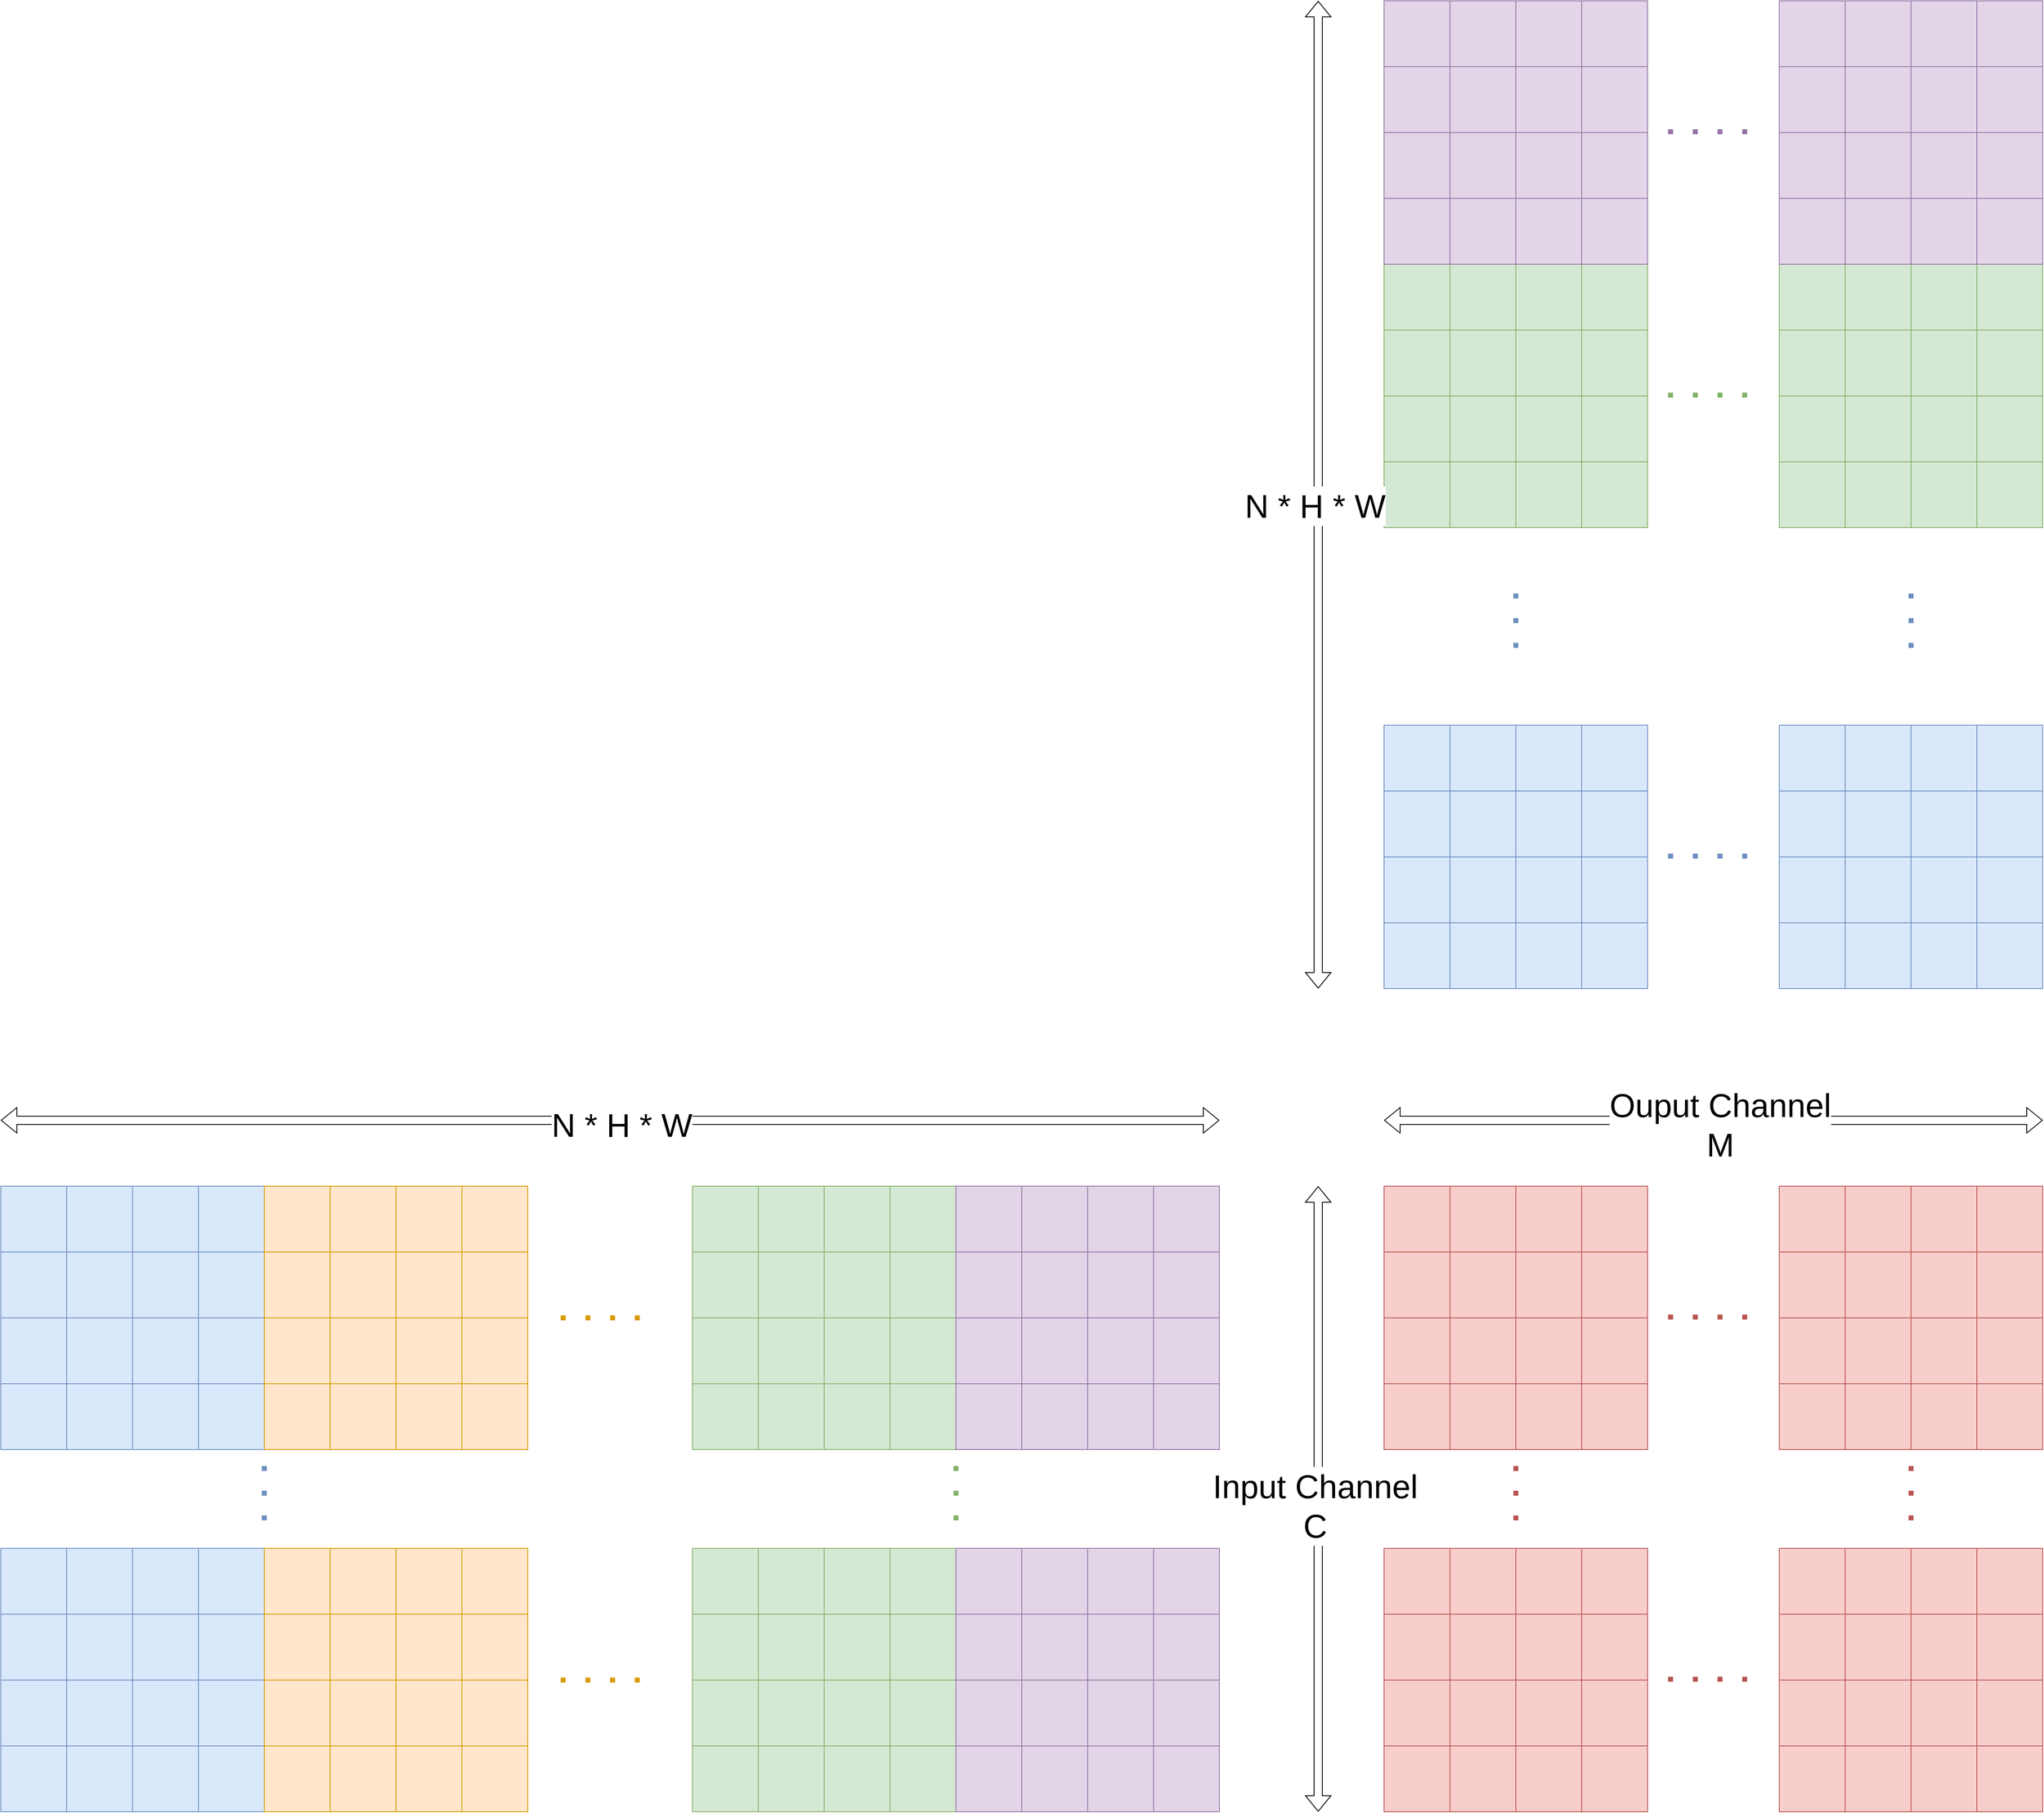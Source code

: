<mxfile version="24.7.6">
  <diagram name="Page-1" id="0d22S5tzxNt0VxbU0aW7">
    <mxGraphModel dx="4928" dy="6588" grid="1" gridSize="10" guides="1" tooltips="1" connect="1" arrows="1" fold="1" page="1" pageScale="1" pageWidth="850" pageHeight="1100" math="0" shadow="0">
      <root>
        <mxCell id="0" />
        <mxCell id="1" parent="0" />
        <mxCell id="55U_5O9v7u5vhaTBd-zU-1" value="" style="rounded=0;whiteSpace=wrap;html=1;fillColor=#dae8fc;strokeColor=#6c8ebf;" vertex="1" parent="1">
          <mxGeometry x="40" y="320" width="80" height="80" as="geometry" />
        </mxCell>
        <mxCell id="55U_5O9v7u5vhaTBd-zU-2" value="" style="rounded=0;whiteSpace=wrap;html=1;fillColor=#dae8fc;strokeColor=#6c8ebf;" vertex="1" parent="1">
          <mxGeometry x="120" y="320" width="80" height="80" as="geometry" />
        </mxCell>
        <mxCell id="55U_5O9v7u5vhaTBd-zU-3" value="" style="rounded=0;whiteSpace=wrap;html=1;fillColor=#dae8fc;strokeColor=#6c8ebf;" vertex="1" parent="1">
          <mxGeometry x="40" y="400" width="80" height="80" as="geometry" />
        </mxCell>
        <mxCell id="55U_5O9v7u5vhaTBd-zU-4" value="" style="rounded=0;whiteSpace=wrap;html=1;fillColor=#dae8fc;strokeColor=#6c8ebf;" vertex="1" parent="1">
          <mxGeometry x="120" y="400" width="80" height="80" as="geometry" />
        </mxCell>
        <mxCell id="55U_5O9v7u5vhaTBd-zU-5" value="" style="rounded=0;whiteSpace=wrap;html=1;fillColor=#dae8fc;strokeColor=#6c8ebf;" vertex="1" parent="1">
          <mxGeometry x="200" y="320" width="80" height="80" as="geometry" />
        </mxCell>
        <mxCell id="55U_5O9v7u5vhaTBd-zU-6" value="" style="rounded=0;whiteSpace=wrap;html=1;fillColor=#dae8fc;strokeColor=#6c8ebf;" vertex="1" parent="1">
          <mxGeometry x="280" y="320" width="80" height="80" as="geometry" />
        </mxCell>
        <mxCell id="55U_5O9v7u5vhaTBd-zU-7" value="" style="rounded=0;whiteSpace=wrap;html=1;fillColor=#dae8fc;strokeColor=#6c8ebf;" vertex="1" parent="1">
          <mxGeometry x="200" y="400" width="80" height="80" as="geometry" />
        </mxCell>
        <mxCell id="55U_5O9v7u5vhaTBd-zU-8" value="" style="rounded=0;whiteSpace=wrap;html=1;fillColor=#dae8fc;strokeColor=#6c8ebf;" vertex="1" parent="1">
          <mxGeometry x="280" y="400" width="80" height="80" as="geometry" />
        </mxCell>
        <mxCell id="55U_5O9v7u5vhaTBd-zU-9" value="" style="rounded=0;whiteSpace=wrap;html=1;fillColor=#dae8fc;strokeColor=#6c8ebf;" vertex="1" parent="1">
          <mxGeometry x="40" y="480" width="80" height="80" as="geometry" />
        </mxCell>
        <mxCell id="55U_5O9v7u5vhaTBd-zU-10" value="" style="rounded=0;whiteSpace=wrap;html=1;fillColor=#dae8fc;strokeColor=#6c8ebf;" vertex="1" parent="1">
          <mxGeometry x="120" y="480" width="80" height="80" as="geometry" />
        </mxCell>
        <mxCell id="55U_5O9v7u5vhaTBd-zU-11" value="" style="rounded=0;whiteSpace=wrap;html=1;fillColor=#dae8fc;strokeColor=#6c8ebf;" vertex="1" parent="1">
          <mxGeometry x="40" y="560" width="80" height="80" as="geometry" />
        </mxCell>
        <mxCell id="55U_5O9v7u5vhaTBd-zU-12" value="" style="rounded=0;whiteSpace=wrap;html=1;fillColor=#dae8fc;strokeColor=#6c8ebf;" vertex="1" parent="1">
          <mxGeometry x="120" y="560" width="80" height="80" as="geometry" />
        </mxCell>
        <mxCell id="55U_5O9v7u5vhaTBd-zU-13" value="" style="rounded=0;whiteSpace=wrap;html=1;fillColor=#dae8fc;strokeColor=#6c8ebf;" vertex="1" parent="1">
          <mxGeometry x="200" y="480" width="80" height="80" as="geometry" />
        </mxCell>
        <mxCell id="55U_5O9v7u5vhaTBd-zU-14" value="" style="rounded=0;whiteSpace=wrap;html=1;fillColor=#dae8fc;strokeColor=#6c8ebf;" vertex="1" parent="1">
          <mxGeometry x="280" y="480" width="80" height="80" as="geometry" />
        </mxCell>
        <mxCell id="55U_5O9v7u5vhaTBd-zU-15" value="" style="rounded=0;whiteSpace=wrap;html=1;fillColor=#dae8fc;strokeColor=#6c8ebf;" vertex="1" parent="1">
          <mxGeometry x="200" y="560" width="80" height="80" as="geometry" />
        </mxCell>
        <mxCell id="55U_5O9v7u5vhaTBd-zU-16" value="" style="rounded=0;whiteSpace=wrap;html=1;fillColor=#dae8fc;strokeColor=#6c8ebf;" vertex="1" parent="1">
          <mxGeometry x="280" y="560" width="80" height="80" as="geometry" />
        </mxCell>
        <mxCell id="55U_5O9v7u5vhaTBd-zU-17" value="" style="rounded=0;whiteSpace=wrap;html=1;fillColor=#ffe6cc;strokeColor=#d79b00;" vertex="1" parent="1">
          <mxGeometry x="360" y="320" width="80" height="80" as="geometry" />
        </mxCell>
        <mxCell id="55U_5O9v7u5vhaTBd-zU-18" value="" style="rounded=0;whiteSpace=wrap;html=1;fillColor=#ffe6cc;strokeColor=#d79b00;" vertex="1" parent="1">
          <mxGeometry x="440" y="320" width="80" height="80" as="geometry" />
        </mxCell>
        <mxCell id="55U_5O9v7u5vhaTBd-zU-19" value="" style="rounded=0;whiteSpace=wrap;html=1;fillColor=#ffe6cc;strokeColor=#d79b00;" vertex="1" parent="1">
          <mxGeometry x="360" y="400" width="80" height="80" as="geometry" />
        </mxCell>
        <mxCell id="55U_5O9v7u5vhaTBd-zU-20" value="" style="rounded=0;whiteSpace=wrap;html=1;fillColor=#ffe6cc;strokeColor=#d79b00;" vertex="1" parent="1">
          <mxGeometry x="440" y="400" width="80" height="80" as="geometry" />
        </mxCell>
        <mxCell id="55U_5O9v7u5vhaTBd-zU-21" value="" style="rounded=0;whiteSpace=wrap;html=1;fillColor=#ffe6cc;strokeColor=#d79b00;" vertex="1" parent="1">
          <mxGeometry x="520" y="320" width="80" height="80" as="geometry" />
        </mxCell>
        <mxCell id="55U_5O9v7u5vhaTBd-zU-22" value="" style="rounded=0;whiteSpace=wrap;html=1;fillColor=#ffe6cc;strokeColor=#d79b00;" vertex="1" parent="1">
          <mxGeometry x="600" y="320" width="80" height="80" as="geometry" />
        </mxCell>
        <mxCell id="55U_5O9v7u5vhaTBd-zU-23" value="" style="rounded=0;whiteSpace=wrap;html=1;fillColor=#ffe6cc;strokeColor=#d79b00;" vertex="1" parent="1">
          <mxGeometry x="520" y="400" width="80" height="80" as="geometry" />
        </mxCell>
        <mxCell id="55U_5O9v7u5vhaTBd-zU-24" value="" style="rounded=0;whiteSpace=wrap;html=1;fillColor=#ffe6cc;strokeColor=#d79b00;" vertex="1" parent="1">
          <mxGeometry x="600" y="400" width="80" height="80" as="geometry" />
        </mxCell>
        <mxCell id="55U_5O9v7u5vhaTBd-zU-25" value="" style="rounded=0;whiteSpace=wrap;html=1;fillColor=#ffe6cc;strokeColor=#d79b00;" vertex="1" parent="1">
          <mxGeometry x="360" y="480" width="80" height="80" as="geometry" />
        </mxCell>
        <mxCell id="55U_5O9v7u5vhaTBd-zU-26" value="" style="rounded=0;whiteSpace=wrap;html=1;fillColor=#ffe6cc;strokeColor=#d79b00;" vertex="1" parent="1">
          <mxGeometry x="440" y="480" width="80" height="80" as="geometry" />
        </mxCell>
        <mxCell id="55U_5O9v7u5vhaTBd-zU-27" value="" style="rounded=0;whiteSpace=wrap;html=1;fillColor=#ffe6cc;strokeColor=#d79b00;" vertex="1" parent="1">
          <mxGeometry x="360" y="560" width="80" height="80" as="geometry" />
        </mxCell>
        <mxCell id="55U_5O9v7u5vhaTBd-zU-28" value="" style="rounded=0;whiteSpace=wrap;html=1;fillColor=#ffe6cc;strokeColor=#d79b00;" vertex="1" parent="1">
          <mxGeometry x="440" y="560" width="80" height="80" as="geometry" />
        </mxCell>
        <mxCell id="55U_5O9v7u5vhaTBd-zU-29" value="" style="rounded=0;whiteSpace=wrap;html=1;fillColor=#ffe6cc;strokeColor=#d79b00;" vertex="1" parent="1">
          <mxGeometry x="520" y="480" width="80" height="80" as="geometry" />
        </mxCell>
        <mxCell id="55U_5O9v7u5vhaTBd-zU-30" value="" style="rounded=0;whiteSpace=wrap;html=1;fillColor=#ffe6cc;strokeColor=#d79b00;" vertex="1" parent="1">
          <mxGeometry x="600" y="480" width="80" height="80" as="geometry" />
        </mxCell>
        <mxCell id="55U_5O9v7u5vhaTBd-zU-31" value="" style="rounded=0;whiteSpace=wrap;html=1;fillColor=#ffe6cc;strokeColor=#d79b00;" vertex="1" parent="1">
          <mxGeometry x="520" y="560" width="80" height="80" as="geometry" />
        </mxCell>
        <mxCell id="55U_5O9v7u5vhaTBd-zU-32" value="" style="rounded=0;whiteSpace=wrap;html=1;fillColor=#ffe6cc;strokeColor=#d79b00;" vertex="1" parent="1">
          <mxGeometry x="600" y="560" width="80" height="80" as="geometry" />
        </mxCell>
        <mxCell id="55U_5O9v7u5vhaTBd-zU-33" value="" style="rounded=0;whiteSpace=wrap;html=1;fillColor=#d5e8d4;strokeColor=#82b366;" vertex="1" parent="1">
          <mxGeometry x="880" y="320" width="80" height="80" as="geometry" />
        </mxCell>
        <mxCell id="55U_5O9v7u5vhaTBd-zU-34" value="" style="rounded=0;whiteSpace=wrap;html=1;fillColor=#d5e8d4;strokeColor=#82b366;" vertex="1" parent="1">
          <mxGeometry x="960" y="320" width="80" height="80" as="geometry" />
        </mxCell>
        <mxCell id="55U_5O9v7u5vhaTBd-zU-35" value="" style="rounded=0;whiteSpace=wrap;html=1;fillColor=#d5e8d4;strokeColor=#82b366;" vertex="1" parent="1">
          <mxGeometry x="880" y="400" width="80" height="80" as="geometry" />
        </mxCell>
        <mxCell id="55U_5O9v7u5vhaTBd-zU-36" value="" style="rounded=0;whiteSpace=wrap;html=1;fillColor=#d5e8d4;strokeColor=#82b366;" vertex="1" parent="1">
          <mxGeometry x="960" y="400" width="80" height="80" as="geometry" />
        </mxCell>
        <mxCell id="55U_5O9v7u5vhaTBd-zU-37" value="" style="rounded=0;whiteSpace=wrap;html=1;fillColor=#d5e8d4;strokeColor=#82b366;" vertex="1" parent="1">
          <mxGeometry x="1040" y="320" width="80" height="80" as="geometry" />
        </mxCell>
        <mxCell id="55U_5O9v7u5vhaTBd-zU-38" value="" style="rounded=0;whiteSpace=wrap;html=1;fillColor=#d5e8d4;strokeColor=#82b366;" vertex="1" parent="1">
          <mxGeometry x="1120" y="320" width="80" height="80" as="geometry" />
        </mxCell>
        <mxCell id="55U_5O9v7u5vhaTBd-zU-39" value="" style="rounded=0;whiteSpace=wrap;html=1;fillColor=#d5e8d4;strokeColor=#82b366;" vertex="1" parent="1">
          <mxGeometry x="1040" y="400" width="80" height="80" as="geometry" />
        </mxCell>
        <mxCell id="55U_5O9v7u5vhaTBd-zU-40" value="" style="rounded=0;whiteSpace=wrap;html=1;fillColor=#d5e8d4;strokeColor=#82b366;" vertex="1" parent="1">
          <mxGeometry x="1120" y="400" width="80" height="80" as="geometry" />
        </mxCell>
        <mxCell id="55U_5O9v7u5vhaTBd-zU-41" value="" style="rounded=0;whiteSpace=wrap;html=1;fillColor=#d5e8d4;strokeColor=#82b366;" vertex="1" parent="1">
          <mxGeometry x="880" y="480" width="80" height="80" as="geometry" />
        </mxCell>
        <mxCell id="55U_5O9v7u5vhaTBd-zU-42" value="" style="rounded=0;whiteSpace=wrap;html=1;fillColor=#d5e8d4;strokeColor=#82b366;" vertex="1" parent="1">
          <mxGeometry x="960" y="480" width="80" height="80" as="geometry" />
        </mxCell>
        <mxCell id="55U_5O9v7u5vhaTBd-zU-43" value="" style="rounded=0;whiteSpace=wrap;html=1;fillColor=#d5e8d4;strokeColor=#82b366;" vertex="1" parent="1">
          <mxGeometry x="880" y="560" width="80" height="80" as="geometry" />
        </mxCell>
        <mxCell id="55U_5O9v7u5vhaTBd-zU-44" value="" style="rounded=0;whiteSpace=wrap;html=1;fillColor=#d5e8d4;strokeColor=#82b366;" vertex="1" parent="1">
          <mxGeometry x="960" y="560" width="80" height="80" as="geometry" />
        </mxCell>
        <mxCell id="55U_5O9v7u5vhaTBd-zU-45" value="" style="rounded=0;whiteSpace=wrap;html=1;fillColor=#d5e8d4;strokeColor=#82b366;" vertex="1" parent="1">
          <mxGeometry x="1040" y="480" width="80" height="80" as="geometry" />
        </mxCell>
        <mxCell id="55U_5O9v7u5vhaTBd-zU-46" value="" style="rounded=0;whiteSpace=wrap;html=1;fillColor=#d5e8d4;strokeColor=#82b366;" vertex="1" parent="1">
          <mxGeometry x="1120" y="480" width="80" height="80" as="geometry" />
        </mxCell>
        <mxCell id="55U_5O9v7u5vhaTBd-zU-47" value="" style="rounded=0;whiteSpace=wrap;html=1;fillColor=#d5e8d4;strokeColor=#82b366;" vertex="1" parent="1">
          <mxGeometry x="1040" y="560" width="80" height="80" as="geometry" />
        </mxCell>
        <mxCell id="55U_5O9v7u5vhaTBd-zU-48" value="" style="rounded=0;whiteSpace=wrap;html=1;fillColor=#d5e8d4;strokeColor=#82b366;" vertex="1" parent="1">
          <mxGeometry x="1120" y="560" width="80" height="80" as="geometry" />
        </mxCell>
        <mxCell id="55U_5O9v7u5vhaTBd-zU-49" value="" style="rounded=0;whiteSpace=wrap;html=1;fillColor=#e1d5e7;strokeColor=#9673a6;" vertex="1" parent="1">
          <mxGeometry x="1200" y="320" width="80" height="80" as="geometry" />
        </mxCell>
        <mxCell id="55U_5O9v7u5vhaTBd-zU-50" value="" style="rounded=0;whiteSpace=wrap;html=1;fillColor=#e1d5e7;strokeColor=#9673a6;" vertex="1" parent="1">
          <mxGeometry x="1280" y="320" width="80" height="80" as="geometry" />
        </mxCell>
        <mxCell id="55U_5O9v7u5vhaTBd-zU-51" value="" style="rounded=0;whiteSpace=wrap;html=1;fillColor=#e1d5e7;strokeColor=#9673a6;" vertex="1" parent="1">
          <mxGeometry x="1200" y="400" width="80" height="80" as="geometry" />
        </mxCell>
        <mxCell id="55U_5O9v7u5vhaTBd-zU-52" value="" style="rounded=0;whiteSpace=wrap;html=1;fillColor=#e1d5e7;strokeColor=#9673a6;" vertex="1" parent="1">
          <mxGeometry x="1280" y="400" width="80" height="80" as="geometry" />
        </mxCell>
        <mxCell id="55U_5O9v7u5vhaTBd-zU-53" value="" style="rounded=0;whiteSpace=wrap;html=1;fillColor=#e1d5e7;strokeColor=#9673a6;" vertex="1" parent="1">
          <mxGeometry x="1360" y="320" width="80" height="80" as="geometry" />
        </mxCell>
        <mxCell id="55U_5O9v7u5vhaTBd-zU-54" value="" style="rounded=0;whiteSpace=wrap;html=1;fillColor=#e1d5e7;strokeColor=#9673a6;" vertex="1" parent="1">
          <mxGeometry x="1440" y="320" width="80" height="80" as="geometry" />
        </mxCell>
        <mxCell id="55U_5O9v7u5vhaTBd-zU-55" value="" style="rounded=0;whiteSpace=wrap;html=1;fillColor=#e1d5e7;strokeColor=#9673a6;" vertex="1" parent="1">
          <mxGeometry x="1360" y="400" width="80" height="80" as="geometry" />
        </mxCell>
        <mxCell id="55U_5O9v7u5vhaTBd-zU-56" value="" style="rounded=0;whiteSpace=wrap;html=1;fillColor=#e1d5e7;strokeColor=#9673a6;" vertex="1" parent="1">
          <mxGeometry x="1440" y="400" width="80" height="80" as="geometry" />
        </mxCell>
        <mxCell id="55U_5O9v7u5vhaTBd-zU-57" value="" style="rounded=0;whiteSpace=wrap;html=1;fillColor=#e1d5e7;strokeColor=#9673a6;" vertex="1" parent="1">
          <mxGeometry x="1200" y="480" width="80" height="80" as="geometry" />
        </mxCell>
        <mxCell id="55U_5O9v7u5vhaTBd-zU-58" value="" style="rounded=0;whiteSpace=wrap;html=1;fillColor=#e1d5e7;strokeColor=#9673a6;" vertex="1" parent="1">
          <mxGeometry x="1280" y="480" width="80" height="80" as="geometry" />
        </mxCell>
        <mxCell id="55U_5O9v7u5vhaTBd-zU-59" value="" style="rounded=0;whiteSpace=wrap;html=1;fillColor=#e1d5e7;strokeColor=#9673a6;" vertex="1" parent="1">
          <mxGeometry x="1200" y="560" width="80" height="80" as="geometry" />
        </mxCell>
        <mxCell id="55U_5O9v7u5vhaTBd-zU-60" value="" style="rounded=0;whiteSpace=wrap;html=1;fillColor=#e1d5e7;strokeColor=#9673a6;" vertex="1" parent="1">
          <mxGeometry x="1280" y="560" width="80" height="80" as="geometry" />
        </mxCell>
        <mxCell id="55U_5O9v7u5vhaTBd-zU-61" value="" style="rounded=0;whiteSpace=wrap;html=1;fillColor=#e1d5e7;strokeColor=#9673a6;" vertex="1" parent="1">
          <mxGeometry x="1360" y="480" width="80" height="80" as="geometry" />
        </mxCell>
        <mxCell id="55U_5O9v7u5vhaTBd-zU-62" value="" style="rounded=0;whiteSpace=wrap;html=1;fillColor=#e1d5e7;strokeColor=#9673a6;" vertex="1" parent="1">
          <mxGeometry x="1440" y="480" width="80" height="80" as="geometry" />
        </mxCell>
        <mxCell id="55U_5O9v7u5vhaTBd-zU-63" value="" style="rounded=0;whiteSpace=wrap;html=1;fillColor=#e1d5e7;strokeColor=#9673a6;" vertex="1" parent="1">
          <mxGeometry x="1360" y="560" width="80" height="80" as="geometry" />
        </mxCell>
        <mxCell id="55U_5O9v7u5vhaTBd-zU-64" value="" style="rounded=0;whiteSpace=wrap;html=1;fillColor=#e1d5e7;strokeColor=#9673a6;" vertex="1" parent="1">
          <mxGeometry x="1440" y="560" width="80" height="80" as="geometry" />
        </mxCell>
        <mxCell id="55U_5O9v7u5vhaTBd-zU-65" value="" style="endArrow=none;dashed=1;html=1;rounded=0;strokeWidth=6;dashPattern=1 4;fillColor=#ffe6cc;strokeColor=#d79b00;" edge="1" parent="1">
          <mxGeometry width="50" height="50" relative="1" as="geometry">
            <mxPoint x="720" y="480" as="sourcePoint" />
            <mxPoint x="840" y="480" as="targetPoint" />
          </mxGeometry>
        </mxCell>
        <mxCell id="55U_5O9v7u5vhaTBd-zU-66" value="" style="rounded=0;whiteSpace=wrap;html=1;fillColor=#dae8fc;strokeColor=#6c8ebf;" vertex="1" parent="1">
          <mxGeometry x="1720" y="-240" width="80" height="80" as="geometry" />
        </mxCell>
        <mxCell id="55U_5O9v7u5vhaTBd-zU-67" value="" style="rounded=0;whiteSpace=wrap;html=1;fillColor=#dae8fc;strokeColor=#6c8ebf;" vertex="1" parent="1">
          <mxGeometry x="1800" y="-240" width="80" height="80" as="geometry" />
        </mxCell>
        <mxCell id="55U_5O9v7u5vhaTBd-zU-68" value="" style="rounded=0;whiteSpace=wrap;html=1;fillColor=#dae8fc;strokeColor=#6c8ebf;" vertex="1" parent="1">
          <mxGeometry x="1720" y="-160" width="80" height="80" as="geometry" />
        </mxCell>
        <mxCell id="55U_5O9v7u5vhaTBd-zU-69" value="" style="rounded=0;whiteSpace=wrap;html=1;fillColor=#dae8fc;strokeColor=#6c8ebf;" vertex="1" parent="1">
          <mxGeometry x="1800" y="-160" width="80" height="80" as="geometry" />
        </mxCell>
        <mxCell id="55U_5O9v7u5vhaTBd-zU-70" value="" style="rounded=0;whiteSpace=wrap;html=1;fillColor=#dae8fc;strokeColor=#6c8ebf;" vertex="1" parent="1">
          <mxGeometry x="1880" y="-240" width="80" height="80" as="geometry" />
        </mxCell>
        <mxCell id="55U_5O9v7u5vhaTBd-zU-71" value="" style="rounded=0;whiteSpace=wrap;html=1;fillColor=#dae8fc;strokeColor=#6c8ebf;" vertex="1" parent="1">
          <mxGeometry x="1960" y="-240" width="80" height="80" as="geometry" />
        </mxCell>
        <mxCell id="55U_5O9v7u5vhaTBd-zU-72" value="" style="rounded=0;whiteSpace=wrap;html=1;fillColor=#dae8fc;strokeColor=#6c8ebf;" vertex="1" parent="1">
          <mxGeometry x="1880" y="-160" width="80" height="80" as="geometry" />
        </mxCell>
        <mxCell id="55U_5O9v7u5vhaTBd-zU-73" value="" style="rounded=0;whiteSpace=wrap;html=1;fillColor=#dae8fc;strokeColor=#6c8ebf;" vertex="1" parent="1">
          <mxGeometry x="1960" y="-160" width="80" height="80" as="geometry" />
        </mxCell>
        <mxCell id="55U_5O9v7u5vhaTBd-zU-74" value="" style="rounded=0;whiteSpace=wrap;html=1;fillColor=#dae8fc;strokeColor=#6c8ebf;" vertex="1" parent="1">
          <mxGeometry x="1720" y="-80" width="80" height="80" as="geometry" />
        </mxCell>
        <mxCell id="55U_5O9v7u5vhaTBd-zU-75" value="" style="rounded=0;whiteSpace=wrap;html=1;fillColor=#dae8fc;strokeColor=#6c8ebf;" vertex="1" parent="1">
          <mxGeometry x="1800" y="-80" width="80" height="80" as="geometry" />
        </mxCell>
        <mxCell id="55U_5O9v7u5vhaTBd-zU-76" value="" style="rounded=0;whiteSpace=wrap;html=1;fillColor=#dae8fc;strokeColor=#6c8ebf;" vertex="1" parent="1">
          <mxGeometry x="1720" width="80" height="80" as="geometry" />
        </mxCell>
        <mxCell id="55U_5O9v7u5vhaTBd-zU-77" value="" style="rounded=0;whiteSpace=wrap;html=1;fillColor=#dae8fc;strokeColor=#6c8ebf;" vertex="1" parent="1">
          <mxGeometry x="1800" width="80" height="80" as="geometry" />
        </mxCell>
        <mxCell id="55U_5O9v7u5vhaTBd-zU-78" value="" style="rounded=0;whiteSpace=wrap;html=1;fillColor=#dae8fc;strokeColor=#6c8ebf;" vertex="1" parent="1">
          <mxGeometry x="1880" y="-80" width="80" height="80" as="geometry" />
        </mxCell>
        <mxCell id="55U_5O9v7u5vhaTBd-zU-79" value="" style="rounded=0;whiteSpace=wrap;html=1;fillColor=#dae8fc;strokeColor=#6c8ebf;" vertex="1" parent="1">
          <mxGeometry x="1960" y="-80" width="80" height="80" as="geometry" />
        </mxCell>
        <mxCell id="55U_5O9v7u5vhaTBd-zU-80" value="" style="rounded=0;whiteSpace=wrap;html=1;fillColor=#dae8fc;strokeColor=#6c8ebf;" vertex="1" parent="1">
          <mxGeometry x="1880" width="80" height="80" as="geometry" />
        </mxCell>
        <mxCell id="55U_5O9v7u5vhaTBd-zU-81" value="" style="rounded=0;whiteSpace=wrap;html=1;fillColor=#dae8fc;strokeColor=#6c8ebf;" vertex="1" parent="1">
          <mxGeometry x="1960" width="80" height="80" as="geometry" />
        </mxCell>
        <mxCell id="55U_5O9v7u5vhaTBd-zU-82" value="" style="rounded=0;whiteSpace=wrap;html=1;fillColor=#dae8fc;strokeColor=#6c8ebf;" vertex="1" parent="1">
          <mxGeometry x="2200" y="-240" width="80" height="80" as="geometry" />
        </mxCell>
        <mxCell id="55U_5O9v7u5vhaTBd-zU-83" value="" style="rounded=0;whiteSpace=wrap;html=1;fillColor=#dae8fc;strokeColor=#6c8ebf;" vertex="1" parent="1">
          <mxGeometry x="2280" y="-240" width="80" height="80" as="geometry" />
        </mxCell>
        <mxCell id="55U_5O9v7u5vhaTBd-zU-84" value="" style="rounded=0;whiteSpace=wrap;html=1;fillColor=#dae8fc;strokeColor=#6c8ebf;" vertex="1" parent="1">
          <mxGeometry x="2200" y="-160" width="80" height="80" as="geometry" />
        </mxCell>
        <mxCell id="55U_5O9v7u5vhaTBd-zU-85" value="" style="rounded=0;whiteSpace=wrap;html=1;fillColor=#dae8fc;strokeColor=#6c8ebf;" vertex="1" parent="1">
          <mxGeometry x="2280" y="-160" width="80" height="80" as="geometry" />
        </mxCell>
        <mxCell id="55U_5O9v7u5vhaTBd-zU-86" value="" style="rounded=0;whiteSpace=wrap;html=1;fillColor=#dae8fc;strokeColor=#6c8ebf;" vertex="1" parent="1">
          <mxGeometry x="2360" y="-240" width="80" height="80" as="geometry" />
        </mxCell>
        <mxCell id="55U_5O9v7u5vhaTBd-zU-87" value="" style="rounded=0;whiteSpace=wrap;html=1;fillColor=#dae8fc;strokeColor=#6c8ebf;" vertex="1" parent="1">
          <mxGeometry x="2440" y="-240" width="80" height="80" as="geometry" />
        </mxCell>
        <mxCell id="55U_5O9v7u5vhaTBd-zU-88" value="" style="rounded=0;whiteSpace=wrap;html=1;fillColor=#dae8fc;strokeColor=#6c8ebf;" vertex="1" parent="1">
          <mxGeometry x="2360" y="-160" width="80" height="80" as="geometry" />
        </mxCell>
        <mxCell id="55U_5O9v7u5vhaTBd-zU-89" value="" style="rounded=0;whiteSpace=wrap;html=1;fillColor=#dae8fc;strokeColor=#6c8ebf;" vertex="1" parent="1">
          <mxGeometry x="2440" y="-160" width="80" height="80" as="geometry" />
        </mxCell>
        <mxCell id="55U_5O9v7u5vhaTBd-zU-90" value="" style="rounded=0;whiteSpace=wrap;html=1;fillColor=#dae8fc;strokeColor=#6c8ebf;" vertex="1" parent="1">
          <mxGeometry x="2200" y="-80" width="80" height="80" as="geometry" />
        </mxCell>
        <mxCell id="55U_5O9v7u5vhaTBd-zU-91" value="" style="rounded=0;whiteSpace=wrap;html=1;fillColor=#dae8fc;strokeColor=#6c8ebf;" vertex="1" parent="1">
          <mxGeometry x="2280" y="-80" width="80" height="80" as="geometry" />
        </mxCell>
        <mxCell id="55U_5O9v7u5vhaTBd-zU-92" value="" style="rounded=0;whiteSpace=wrap;html=1;fillColor=#dae8fc;strokeColor=#6c8ebf;" vertex="1" parent="1">
          <mxGeometry x="2200" width="80" height="80" as="geometry" />
        </mxCell>
        <mxCell id="55U_5O9v7u5vhaTBd-zU-93" value="" style="rounded=0;whiteSpace=wrap;html=1;fillColor=#dae8fc;strokeColor=#6c8ebf;" vertex="1" parent="1">
          <mxGeometry x="2280" width="80" height="80" as="geometry" />
        </mxCell>
        <mxCell id="55U_5O9v7u5vhaTBd-zU-94" value="" style="rounded=0;whiteSpace=wrap;html=1;fillColor=#dae8fc;strokeColor=#6c8ebf;" vertex="1" parent="1">
          <mxGeometry x="2360" y="-80" width="80" height="80" as="geometry" />
        </mxCell>
        <mxCell id="55U_5O9v7u5vhaTBd-zU-95" value="" style="rounded=0;whiteSpace=wrap;html=1;fillColor=#dae8fc;strokeColor=#6c8ebf;" vertex="1" parent="1">
          <mxGeometry x="2440" y="-80" width="80" height="80" as="geometry" />
        </mxCell>
        <mxCell id="55U_5O9v7u5vhaTBd-zU-96" value="" style="rounded=0;whiteSpace=wrap;html=1;fillColor=#dae8fc;strokeColor=#6c8ebf;" vertex="1" parent="1">
          <mxGeometry x="2360" width="80" height="80" as="geometry" />
        </mxCell>
        <mxCell id="55U_5O9v7u5vhaTBd-zU-97" value="" style="rounded=0;whiteSpace=wrap;html=1;fillColor=#dae8fc;strokeColor=#6c8ebf;" vertex="1" parent="1">
          <mxGeometry x="2440" width="80" height="80" as="geometry" />
        </mxCell>
        <mxCell id="55U_5O9v7u5vhaTBd-zU-98" value="" style="endArrow=none;dashed=1;html=1;rounded=0;strokeWidth=6;dashPattern=1 4;fillColor=#dae8fc;strokeColor=#6c8ebf;" edge="1" parent="1">
          <mxGeometry width="50" height="50" relative="1" as="geometry">
            <mxPoint x="2065" y="-81.05" as="sourcePoint" />
            <mxPoint x="2185" y="-81.05" as="targetPoint" />
          </mxGeometry>
        </mxCell>
        <mxCell id="55U_5O9v7u5vhaTBd-zU-99" value="" style="rounded=0;whiteSpace=wrap;html=1;fillColor=#dae8fc;strokeColor=#6c8ebf;" vertex="1" parent="1">
          <mxGeometry x="40" y="760" width="80" height="80" as="geometry" />
        </mxCell>
        <mxCell id="55U_5O9v7u5vhaTBd-zU-100" value="" style="rounded=0;whiteSpace=wrap;html=1;fillColor=#dae8fc;strokeColor=#6c8ebf;" vertex="1" parent="1">
          <mxGeometry x="120" y="760" width="80" height="80" as="geometry" />
        </mxCell>
        <mxCell id="55U_5O9v7u5vhaTBd-zU-101" value="" style="rounded=0;whiteSpace=wrap;html=1;fillColor=#dae8fc;strokeColor=#6c8ebf;" vertex="1" parent="1">
          <mxGeometry x="40" y="840" width="80" height="80" as="geometry" />
        </mxCell>
        <mxCell id="55U_5O9v7u5vhaTBd-zU-102" value="" style="rounded=0;whiteSpace=wrap;html=1;fillColor=#dae8fc;strokeColor=#6c8ebf;" vertex="1" parent="1">
          <mxGeometry x="120" y="840" width="80" height="80" as="geometry" />
        </mxCell>
        <mxCell id="55U_5O9v7u5vhaTBd-zU-103" value="" style="rounded=0;whiteSpace=wrap;html=1;fillColor=#dae8fc;strokeColor=#6c8ebf;" vertex="1" parent="1">
          <mxGeometry x="200" y="760" width="80" height="80" as="geometry" />
        </mxCell>
        <mxCell id="55U_5O9v7u5vhaTBd-zU-104" value="" style="rounded=0;whiteSpace=wrap;html=1;fillColor=#dae8fc;strokeColor=#6c8ebf;" vertex="1" parent="1">
          <mxGeometry x="280" y="760" width="80" height="80" as="geometry" />
        </mxCell>
        <mxCell id="55U_5O9v7u5vhaTBd-zU-105" value="" style="rounded=0;whiteSpace=wrap;html=1;fillColor=#dae8fc;strokeColor=#6c8ebf;" vertex="1" parent="1">
          <mxGeometry x="200" y="840" width="80" height="80" as="geometry" />
        </mxCell>
        <mxCell id="55U_5O9v7u5vhaTBd-zU-106" value="" style="rounded=0;whiteSpace=wrap;html=1;fillColor=#dae8fc;strokeColor=#6c8ebf;" vertex="1" parent="1">
          <mxGeometry x="280" y="840" width="80" height="80" as="geometry" />
        </mxCell>
        <mxCell id="55U_5O9v7u5vhaTBd-zU-107" value="" style="rounded=0;whiteSpace=wrap;html=1;fillColor=#dae8fc;strokeColor=#6c8ebf;" vertex="1" parent="1">
          <mxGeometry x="40" y="920" width="80" height="80" as="geometry" />
        </mxCell>
        <mxCell id="55U_5O9v7u5vhaTBd-zU-108" value="" style="rounded=0;whiteSpace=wrap;html=1;fillColor=#dae8fc;strokeColor=#6c8ebf;" vertex="1" parent="1">
          <mxGeometry x="120" y="920" width="80" height="80" as="geometry" />
        </mxCell>
        <mxCell id="55U_5O9v7u5vhaTBd-zU-109" value="" style="rounded=0;whiteSpace=wrap;html=1;fillColor=#dae8fc;strokeColor=#6c8ebf;" vertex="1" parent="1">
          <mxGeometry x="40" y="1000" width="80" height="80" as="geometry" />
        </mxCell>
        <mxCell id="55U_5O9v7u5vhaTBd-zU-110" value="" style="rounded=0;whiteSpace=wrap;html=1;fillColor=#dae8fc;strokeColor=#6c8ebf;" vertex="1" parent="1">
          <mxGeometry x="120" y="1000" width="80" height="80" as="geometry" />
        </mxCell>
        <mxCell id="55U_5O9v7u5vhaTBd-zU-111" value="" style="rounded=0;whiteSpace=wrap;html=1;fillColor=#dae8fc;strokeColor=#6c8ebf;" vertex="1" parent="1">
          <mxGeometry x="200" y="920" width="80" height="80" as="geometry" />
        </mxCell>
        <mxCell id="55U_5O9v7u5vhaTBd-zU-112" value="" style="rounded=0;whiteSpace=wrap;html=1;fillColor=#dae8fc;strokeColor=#6c8ebf;" vertex="1" parent="1">
          <mxGeometry x="280" y="920" width="80" height="80" as="geometry" />
        </mxCell>
        <mxCell id="55U_5O9v7u5vhaTBd-zU-113" value="" style="rounded=0;whiteSpace=wrap;html=1;fillColor=#dae8fc;strokeColor=#6c8ebf;" vertex="1" parent="1">
          <mxGeometry x="200" y="1000" width="80" height="80" as="geometry" />
        </mxCell>
        <mxCell id="55U_5O9v7u5vhaTBd-zU-114" value="" style="rounded=0;whiteSpace=wrap;html=1;fillColor=#dae8fc;strokeColor=#6c8ebf;" vertex="1" parent="1">
          <mxGeometry x="280" y="1000" width="80" height="80" as="geometry" />
        </mxCell>
        <mxCell id="55U_5O9v7u5vhaTBd-zU-115" value="" style="rounded=0;whiteSpace=wrap;html=1;fillColor=#ffe6cc;strokeColor=#d79b00;" vertex="1" parent="1">
          <mxGeometry x="360" y="760" width="80" height="80" as="geometry" />
        </mxCell>
        <mxCell id="55U_5O9v7u5vhaTBd-zU-116" value="" style="rounded=0;whiteSpace=wrap;html=1;fillColor=#ffe6cc;strokeColor=#d79b00;" vertex="1" parent="1">
          <mxGeometry x="440" y="760" width="80" height="80" as="geometry" />
        </mxCell>
        <mxCell id="55U_5O9v7u5vhaTBd-zU-117" value="" style="rounded=0;whiteSpace=wrap;html=1;fillColor=#ffe6cc;strokeColor=#d79b00;" vertex="1" parent="1">
          <mxGeometry x="360" y="840" width="80" height="80" as="geometry" />
        </mxCell>
        <mxCell id="55U_5O9v7u5vhaTBd-zU-118" value="" style="rounded=0;whiteSpace=wrap;html=1;fillColor=#ffe6cc;strokeColor=#d79b00;" vertex="1" parent="1">
          <mxGeometry x="440" y="840" width="80" height="80" as="geometry" />
        </mxCell>
        <mxCell id="55U_5O9v7u5vhaTBd-zU-119" value="" style="rounded=0;whiteSpace=wrap;html=1;fillColor=#ffe6cc;strokeColor=#d79b00;" vertex="1" parent="1">
          <mxGeometry x="520" y="760" width="80" height="80" as="geometry" />
        </mxCell>
        <mxCell id="55U_5O9v7u5vhaTBd-zU-120" value="" style="rounded=0;whiteSpace=wrap;html=1;fillColor=#ffe6cc;strokeColor=#d79b00;" vertex="1" parent="1">
          <mxGeometry x="600" y="760" width="80" height="80" as="geometry" />
        </mxCell>
        <mxCell id="55U_5O9v7u5vhaTBd-zU-121" value="" style="rounded=0;whiteSpace=wrap;html=1;fillColor=#ffe6cc;strokeColor=#d79b00;" vertex="1" parent="1">
          <mxGeometry x="520" y="840" width="80" height="80" as="geometry" />
        </mxCell>
        <mxCell id="55U_5O9v7u5vhaTBd-zU-122" value="" style="rounded=0;whiteSpace=wrap;html=1;fillColor=#ffe6cc;strokeColor=#d79b00;" vertex="1" parent="1">
          <mxGeometry x="600" y="840" width="80" height="80" as="geometry" />
        </mxCell>
        <mxCell id="55U_5O9v7u5vhaTBd-zU-123" value="" style="rounded=0;whiteSpace=wrap;html=1;fillColor=#ffe6cc;strokeColor=#d79b00;" vertex="1" parent="1">
          <mxGeometry x="360" y="920" width="80" height="80" as="geometry" />
        </mxCell>
        <mxCell id="55U_5O9v7u5vhaTBd-zU-124" value="" style="rounded=0;whiteSpace=wrap;html=1;fillColor=#ffe6cc;strokeColor=#d79b00;" vertex="1" parent="1">
          <mxGeometry x="440" y="920" width="80" height="80" as="geometry" />
        </mxCell>
        <mxCell id="55U_5O9v7u5vhaTBd-zU-125" value="" style="rounded=0;whiteSpace=wrap;html=1;fillColor=#ffe6cc;strokeColor=#d79b00;" vertex="1" parent="1">
          <mxGeometry x="360" y="1000" width="80" height="80" as="geometry" />
        </mxCell>
        <mxCell id="55U_5O9v7u5vhaTBd-zU-126" value="" style="rounded=0;whiteSpace=wrap;html=1;fillColor=#ffe6cc;strokeColor=#d79b00;" vertex="1" parent="1">
          <mxGeometry x="440" y="1000" width="80" height="80" as="geometry" />
        </mxCell>
        <mxCell id="55U_5O9v7u5vhaTBd-zU-127" value="" style="rounded=0;whiteSpace=wrap;html=1;fillColor=#ffe6cc;strokeColor=#d79b00;" vertex="1" parent="1">
          <mxGeometry x="520" y="920" width="80" height="80" as="geometry" />
        </mxCell>
        <mxCell id="55U_5O9v7u5vhaTBd-zU-128" value="" style="rounded=0;whiteSpace=wrap;html=1;fillColor=#ffe6cc;strokeColor=#d79b00;" vertex="1" parent="1">
          <mxGeometry x="600" y="920" width="80" height="80" as="geometry" />
        </mxCell>
        <mxCell id="55U_5O9v7u5vhaTBd-zU-129" value="" style="rounded=0;whiteSpace=wrap;html=1;fillColor=#ffe6cc;strokeColor=#d79b00;" vertex="1" parent="1">
          <mxGeometry x="520" y="1000" width="80" height="80" as="geometry" />
        </mxCell>
        <mxCell id="55U_5O9v7u5vhaTBd-zU-130" value="" style="rounded=0;whiteSpace=wrap;html=1;fillColor=#ffe6cc;strokeColor=#d79b00;" vertex="1" parent="1">
          <mxGeometry x="600" y="1000" width="80" height="80" as="geometry" />
        </mxCell>
        <mxCell id="55U_5O9v7u5vhaTBd-zU-131" value="" style="rounded=0;whiteSpace=wrap;html=1;fillColor=#d5e8d4;strokeColor=#82b366;" vertex="1" parent="1">
          <mxGeometry x="880" y="760" width="80" height="80" as="geometry" />
        </mxCell>
        <mxCell id="55U_5O9v7u5vhaTBd-zU-132" value="" style="rounded=0;whiteSpace=wrap;html=1;fillColor=#d5e8d4;strokeColor=#82b366;" vertex="1" parent="1">
          <mxGeometry x="960" y="760" width="80" height="80" as="geometry" />
        </mxCell>
        <mxCell id="55U_5O9v7u5vhaTBd-zU-133" value="" style="rounded=0;whiteSpace=wrap;html=1;fillColor=#d5e8d4;strokeColor=#82b366;" vertex="1" parent="1">
          <mxGeometry x="880" y="840" width="80" height="80" as="geometry" />
        </mxCell>
        <mxCell id="55U_5O9v7u5vhaTBd-zU-134" value="" style="rounded=0;whiteSpace=wrap;html=1;fillColor=#d5e8d4;strokeColor=#82b366;" vertex="1" parent="1">
          <mxGeometry x="960" y="840" width="80" height="80" as="geometry" />
        </mxCell>
        <mxCell id="55U_5O9v7u5vhaTBd-zU-135" value="" style="rounded=0;whiteSpace=wrap;html=1;fillColor=#d5e8d4;strokeColor=#82b366;" vertex="1" parent="1">
          <mxGeometry x="1040" y="760" width="80" height="80" as="geometry" />
        </mxCell>
        <mxCell id="55U_5O9v7u5vhaTBd-zU-136" value="" style="rounded=0;whiteSpace=wrap;html=1;fillColor=#d5e8d4;strokeColor=#82b366;" vertex="1" parent="1">
          <mxGeometry x="1120" y="760" width="80" height="80" as="geometry" />
        </mxCell>
        <mxCell id="55U_5O9v7u5vhaTBd-zU-137" value="" style="rounded=0;whiteSpace=wrap;html=1;fillColor=#d5e8d4;strokeColor=#82b366;" vertex="1" parent="1">
          <mxGeometry x="1040" y="840" width="80" height="80" as="geometry" />
        </mxCell>
        <mxCell id="55U_5O9v7u5vhaTBd-zU-138" value="" style="rounded=0;whiteSpace=wrap;html=1;fillColor=#d5e8d4;strokeColor=#82b366;" vertex="1" parent="1">
          <mxGeometry x="1120" y="840" width="80" height="80" as="geometry" />
        </mxCell>
        <mxCell id="55U_5O9v7u5vhaTBd-zU-139" value="" style="rounded=0;whiteSpace=wrap;html=1;fillColor=#d5e8d4;strokeColor=#82b366;" vertex="1" parent="1">
          <mxGeometry x="880" y="920" width="80" height="80" as="geometry" />
        </mxCell>
        <mxCell id="55U_5O9v7u5vhaTBd-zU-140" value="" style="rounded=0;whiteSpace=wrap;html=1;fillColor=#d5e8d4;strokeColor=#82b366;" vertex="1" parent="1">
          <mxGeometry x="960" y="920" width="80" height="80" as="geometry" />
        </mxCell>
        <mxCell id="55U_5O9v7u5vhaTBd-zU-141" value="" style="rounded=0;whiteSpace=wrap;html=1;fillColor=#d5e8d4;strokeColor=#82b366;" vertex="1" parent="1">
          <mxGeometry x="880" y="1000" width="80" height="80" as="geometry" />
        </mxCell>
        <mxCell id="55U_5O9v7u5vhaTBd-zU-142" value="" style="rounded=0;whiteSpace=wrap;html=1;fillColor=#d5e8d4;strokeColor=#82b366;" vertex="1" parent="1">
          <mxGeometry x="960" y="1000" width="80" height="80" as="geometry" />
        </mxCell>
        <mxCell id="55U_5O9v7u5vhaTBd-zU-143" value="" style="rounded=0;whiteSpace=wrap;html=1;fillColor=#d5e8d4;strokeColor=#82b366;" vertex="1" parent="1">
          <mxGeometry x="1040" y="920" width="80" height="80" as="geometry" />
        </mxCell>
        <mxCell id="55U_5O9v7u5vhaTBd-zU-144" value="" style="rounded=0;whiteSpace=wrap;html=1;fillColor=#d5e8d4;strokeColor=#82b366;" vertex="1" parent="1">
          <mxGeometry x="1120" y="920" width="80" height="80" as="geometry" />
        </mxCell>
        <mxCell id="55U_5O9v7u5vhaTBd-zU-145" value="" style="rounded=0;whiteSpace=wrap;html=1;fillColor=#d5e8d4;strokeColor=#82b366;" vertex="1" parent="1">
          <mxGeometry x="1040" y="1000" width="80" height="80" as="geometry" />
        </mxCell>
        <mxCell id="55U_5O9v7u5vhaTBd-zU-146" value="" style="rounded=0;whiteSpace=wrap;html=1;fillColor=#d5e8d4;strokeColor=#82b366;" vertex="1" parent="1">
          <mxGeometry x="1120" y="1000" width="80" height="80" as="geometry" />
        </mxCell>
        <mxCell id="55U_5O9v7u5vhaTBd-zU-147" value="" style="rounded=0;whiteSpace=wrap;html=1;fillColor=#e1d5e7;strokeColor=#9673a6;" vertex="1" parent="1">
          <mxGeometry x="1200" y="760" width="80" height="80" as="geometry" />
        </mxCell>
        <mxCell id="55U_5O9v7u5vhaTBd-zU-148" value="" style="rounded=0;whiteSpace=wrap;html=1;fillColor=#e1d5e7;strokeColor=#9673a6;" vertex="1" parent="1">
          <mxGeometry x="1280" y="760" width="80" height="80" as="geometry" />
        </mxCell>
        <mxCell id="55U_5O9v7u5vhaTBd-zU-149" value="" style="rounded=0;whiteSpace=wrap;html=1;fillColor=#e1d5e7;strokeColor=#9673a6;" vertex="1" parent="1">
          <mxGeometry x="1200" y="840" width="80" height="80" as="geometry" />
        </mxCell>
        <mxCell id="55U_5O9v7u5vhaTBd-zU-150" value="" style="rounded=0;whiteSpace=wrap;html=1;fillColor=#e1d5e7;strokeColor=#9673a6;" vertex="1" parent="1">
          <mxGeometry x="1280" y="840" width="80" height="80" as="geometry" />
        </mxCell>
        <mxCell id="55U_5O9v7u5vhaTBd-zU-151" value="" style="rounded=0;whiteSpace=wrap;html=1;fillColor=#e1d5e7;strokeColor=#9673a6;" vertex="1" parent="1">
          <mxGeometry x="1360" y="760" width="80" height="80" as="geometry" />
        </mxCell>
        <mxCell id="55U_5O9v7u5vhaTBd-zU-152" value="" style="rounded=0;whiteSpace=wrap;html=1;fillColor=#e1d5e7;strokeColor=#9673a6;" vertex="1" parent="1">
          <mxGeometry x="1440" y="760" width="80" height="80" as="geometry" />
        </mxCell>
        <mxCell id="55U_5O9v7u5vhaTBd-zU-153" value="" style="rounded=0;whiteSpace=wrap;html=1;fillColor=#e1d5e7;strokeColor=#9673a6;" vertex="1" parent="1">
          <mxGeometry x="1360" y="840" width="80" height="80" as="geometry" />
        </mxCell>
        <mxCell id="55U_5O9v7u5vhaTBd-zU-154" value="" style="rounded=0;whiteSpace=wrap;html=1;fillColor=#e1d5e7;strokeColor=#9673a6;" vertex="1" parent="1">
          <mxGeometry x="1440" y="840" width="80" height="80" as="geometry" />
        </mxCell>
        <mxCell id="55U_5O9v7u5vhaTBd-zU-155" value="" style="rounded=0;whiteSpace=wrap;html=1;fillColor=#e1d5e7;strokeColor=#9673a6;" vertex="1" parent="1">
          <mxGeometry x="1200" y="920" width="80" height="80" as="geometry" />
        </mxCell>
        <mxCell id="55U_5O9v7u5vhaTBd-zU-156" value="" style="rounded=0;whiteSpace=wrap;html=1;fillColor=#e1d5e7;strokeColor=#9673a6;" vertex="1" parent="1">
          <mxGeometry x="1280" y="920" width="80" height="80" as="geometry" />
        </mxCell>
        <mxCell id="55U_5O9v7u5vhaTBd-zU-157" value="" style="rounded=0;whiteSpace=wrap;html=1;fillColor=#e1d5e7;strokeColor=#9673a6;" vertex="1" parent="1">
          <mxGeometry x="1200" y="1000" width="80" height="80" as="geometry" />
        </mxCell>
        <mxCell id="55U_5O9v7u5vhaTBd-zU-158" value="" style="rounded=0;whiteSpace=wrap;html=1;fillColor=#e1d5e7;strokeColor=#9673a6;" vertex="1" parent="1">
          <mxGeometry x="1280" y="1000" width="80" height="80" as="geometry" />
        </mxCell>
        <mxCell id="55U_5O9v7u5vhaTBd-zU-159" value="" style="rounded=0;whiteSpace=wrap;html=1;fillColor=#e1d5e7;strokeColor=#9673a6;" vertex="1" parent="1">
          <mxGeometry x="1360" y="920" width="80" height="80" as="geometry" />
        </mxCell>
        <mxCell id="55U_5O9v7u5vhaTBd-zU-160" value="" style="rounded=0;whiteSpace=wrap;html=1;fillColor=#e1d5e7;strokeColor=#9673a6;" vertex="1" parent="1">
          <mxGeometry x="1440" y="920" width="80" height="80" as="geometry" />
        </mxCell>
        <mxCell id="55U_5O9v7u5vhaTBd-zU-161" value="" style="rounded=0;whiteSpace=wrap;html=1;fillColor=#e1d5e7;strokeColor=#9673a6;" vertex="1" parent="1">
          <mxGeometry x="1360" y="1000" width="80" height="80" as="geometry" />
        </mxCell>
        <mxCell id="55U_5O9v7u5vhaTBd-zU-162" value="" style="rounded=0;whiteSpace=wrap;html=1;fillColor=#e1d5e7;strokeColor=#9673a6;" vertex="1" parent="1">
          <mxGeometry x="1440" y="1000" width="80" height="80" as="geometry" />
        </mxCell>
        <mxCell id="55U_5O9v7u5vhaTBd-zU-163" value="" style="endArrow=none;dashed=1;html=1;rounded=0;strokeWidth=6;dashPattern=1 4;fillColor=#ffe6cc;strokeColor=#d79b00;" edge="1" parent="1">
          <mxGeometry width="50" height="50" relative="1" as="geometry">
            <mxPoint x="720" y="920" as="sourcePoint" />
            <mxPoint x="840" y="920" as="targetPoint" />
          </mxGeometry>
        </mxCell>
        <mxCell id="55U_5O9v7u5vhaTBd-zU-164" value="" style="endArrow=none;dashed=1;html=1;rounded=0;strokeWidth=6;dashPattern=1 4;fillColor=#dae8fc;strokeColor=#6c8ebf;" edge="1" parent="1">
          <mxGeometry width="50" height="50" relative="1" as="geometry">
            <mxPoint x="360" y="660" as="sourcePoint" />
            <mxPoint x="360" y="740" as="targetPoint" />
          </mxGeometry>
        </mxCell>
        <mxCell id="55U_5O9v7u5vhaTBd-zU-165" value="" style="endArrow=none;dashed=1;html=1;rounded=0;strokeWidth=6;dashPattern=1 4;fillColor=#d5e8d4;strokeColor=#82b366;" edge="1" parent="1">
          <mxGeometry width="50" height="50" relative="1" as="geometry">
            <mxPoint x="1200" y="660" as="sourcePoint" />
            <mxPoint x="1200" y="740" as="targetPoint" />
          </mxGeometry>
        </mxCell>
        <mxCell id="55U_5O9v7u5vhaTBd-zU-166" value="" style="rounded=0;whiteSpace=wrap;html=1;fillColor=#d5e8d4;strokeColor=#82b366;" vertex="1" parent="1">
          <mxGeometry x="1720" y="-800" width="80" height="80" as="geometry" />
        </mxCell>
        <mxCell id="55U_5O9v7u5vhaTBd-zU-167" value="" style="rounded=0;whiteSpace=wrap;html=1;fillColor=#d5e8d4;strokeColor=#82b366;" vertex="1" parent="1">
          <mxGeometry x="1800" y="-800" width="80" height="80" as="geometry" />
        </mxCell>
        <mxCell id="55U_5O9v7u5vhaTBd-zU-168" value="" style="rounded=0;whiteSpace=wrap;html=1;fillColor=#d5e8d4;strokeColor=#82b366;" vertex="1" parent="1">
          <mxGeometry x="1720" y="-720" width="80" height="80" as="geometry" />
        </mxCell>
        <mxCell id="55U_5O9v7u5vhaTBd-zU-169" value="" style="rounded=0;whiteSpace=wrap;html=1;fillColor=#d5e8d4;strokeColor=#82b366;" vertex="1" parent="1">
          <mxGeometry x="1800" y="-720" width="80" height="80" as="geometry" />
        </mxCell>
        <mxCell id="55U_5O9v7u5vhaTBd-zU-170" value="" style="rounded=0;whiteSpace=wrap;html=1;fillColor=#d5e8d4;strokeColor=#82b366;" vertex="1" parent="1">
          <mxGeometry x="1880" y="-800" width="80" height="80" as="geometry" />
        </mxCell>
        <mxCell id="55U_5O9v7u5vhaTBd-zU-171" value="" style="rounded=0;whiteSpace=wrap;html=1;fillColor=#d5e8d4;strokeColor=#82b366;" vertex="1" parent="1">
          <mxGeometry x="1960" y="-800" width="80" height="80" as="geometry" />
        </mxCell>
        <mxCell id="55U_5O9v7u5vhaTBd-zU-172" value="" style="rounded=0;whiteSpace=wrap;html=1;fillColor=#d5e8d4;strokeColor=#82b366;" vertex="1" parent="1">
          <mxGeometry x="1880" y="-720" width="80" height="80" as="geometry" />
        </mxCell>
        <mxCell id="55U_5O9v7u5vhaTBd-zU-173" value="" style="rounded=0;whiteSpace=wrap;html=1;fillColor=#d5e8d4;strokeColor=#82b366;" vertex="1" parent="1">
          <mxGeometry x="1960" y="-720" width="80" height="80" as="geometry" />
        </mxCell>
        <mxCell id="55U_5O9v7u5vhaTBd-zU-174" value="" style="rounded=0;whiteSpace=wrap;html=1;fillColor=#d5e8d4;strokeColor=#82b366;" vertex="1" parent="1">
          <mxGeometry x="1720" y="-640" width="80" height="80" as="geometry" />
        </mxCell>
        <mxCell id="55U_5O9v7u5vhaTBd-zU-175" value="" style="rounded=0;whiteSpace=wrap;html=1;fillColor=#d5e8d4;strokeColor=#82b366;" vertex="1" parent="1">
          <mxGeometry x="1800" y="-640" width="80" height="80" as="geometry" />
        </mxCell>
        <mxCell id="55U_5O9v7u5vhaTBd-zU-176" value="" style="rounded=0;whiteSpace=wrap;html=1;fillColor=#d5e8d4;strokeColor=#82b366;" vertex="1" parent="1">
          <mxGeometry x="1720" y="-560" width="80" height="80" as="geometry" />
        </mxCell>
        <mxCell id="55U_5O9v7u5vhaTBd-zU-177" value="" style="rounded=0;whiteSpace=wrap;html=1;fillColor=#d5e8d4;strokeColor=#82b366;" vertex="1" parent="1">
          <mxGeometry x="1800" y="-560" width="80" height="80" as="geometry" />
        </mxCell>
        <mxCell id="55U_5O9v7u5vhaTBd-zU-178" value="" style="rounded=0;whiteSpace=wrap;html=1;fillColor=#d5e8d4;strokeColor=#82b366;" vertex="1" parent="1">
          <mxGeometry x="1880" y="-640" width="80" height="80" as="geometry" />
        </mxCell>
        <mxCell id="55U_5O9v7u5vhaTBd-zU-179" value="" style="rounded=0;whiteSpace=wrap;html=1;fillColor=#d5e8d4;strokeColor=#82b366;" vertex="1" parent="1">
          <mxGeometry x="1960" y="-640" width="80" height="80" as="geometry" />
        </mxCell>
        <mxCell id="55U_5O9v7u5vhaTBd-zU-180" value="" style="rounded=0;whiteSpace=wrap;html=1;fillColor=#d5e8d4;strokeColor=#82b366;" vertex="1" parent="1">
          <mxGeometry x="1880" y="-560" width="80" height="80" as="geometry" />
        </mxCell>
        <mxCell id="55U_5O9v7u5vhaTBd-zU-181" value="" style="rounded=0;whiteSpace=wrap;html=1;fillColor=#d5e8d4;strokeColor=#82b366;" vertex="1" parent="1">
          <mxGeometry x="1960" y="-560" width="80" height="80" as="geometry" />
        </mxCell>
        <mxCell id="55U_5O9v7u5vhaTBd-zU-182" value="" style="rounded=0;whiteSpace=wrap;html=1;fillColor=#d5e8d4;strokeColor=#82b366;" vertex="1" parent="1">
          <mxGeometry x="2200" y="-800" width="80" height="80" as="geometry" />
        </mxCell>
        <mxCell id="55U_5O9v7u5vhaTBd-zU-183" value="" style="rounded=0;whiteSpace=wrap;html=1;fillColor=#d5e8d4;strokeColor=#82b366;" vertex="1" parent="1">
          <mxGeometry x="2280" y="-800" width="80" height="80" as="geometry" />
        </mxCell>
        <mxCell id="55U_5O9v7u5vhaTBd-zU-184" value="" style="rounded=0;whiteSpace=wrap;html=1;fillColor=#d5e8d4;strokeColor=#82b366;" vertex="1" parent="1">
          <mxGeometry x="2200" y="-720" width="80" height="80" as="geometry" />
        </mxCell>
        <mxCell id="55U_5O9v7u5vhaTBd-zU-185" value="" style="rounded=0;whiteSpace=wrap;html=1;fillColor=#d5e8d4;strokeColor=#82b366;" vertex="1" parent="1">
          <mxGeometry x="2280" y="-720" width="80" height="80" as="geometry" />
        </mxCell>
        <mxCell id="55U_5O9v7u5vhaTBd-zU-186" value="" style="rounded=0;whiteSpace=wrap;html=1;fillColor=#d5e8d4;strokeColor=#82b366;" vertex="1" parent="1">
          <mxGeometry x="2360" y="-800" width="80" height="80" as="geometry" />
        </mxCell>
        <mxCell id="55U_5O9v7u5vhaTBd-zU-187" value="" style="rounded=0;whiteSpace=wrap;html=1;fillColor=#d5e8d4;strokeColor=#82b366;" vertex="1" parent="1">
          <mxGeometry x="2440" y="-800" width="80" height="80" as="geometry" />
        </mxCell>
        <mxCell id="55U_5O9v7u5vhaTBd-zU-188" value="" style="rounded=0;whiteSpace=wrap;html=1;fillColor=#d5e8d4;strokeColor=#82b366;" vertex="1" parent="1">
          <mxGeometry x="2360" y="-720" width="80" height="80" as="geometry" />
        </mxCell>
        <mxCell id="55U_5O9v7u5vhaTBd-zU-189" value="" style="rounded=0;whiteSpace=wrap;html=1;fillColor=#d5e8d4;strokeColor=#82b366;" vertex="1" parent="1">
          <mxGeometry x="2440" y="-720" width="80" height="80" as="geometry" />
        </mxCell>
        <mxCell id="55U_5O9v7u5vhaTBd-zU-190" value="" style="rounded=0;whiteSpace=wrap;html=1;fillColor=#d5e8d4;strokeColor=#82b366;" vertex="1" parent="1">
          <mxGeometry x="2200" y="-640" width="80" height="80" as="geometry" />
        </mxCell>
        <mxCell id="55U_5O9v7u5vhaTBd-zU-191" value="" style="rounded=0;whiteSpace=wrap;html=1;fillColor=#d5e8d4;strokeColor=#82b366;" vertex="1" parent="1">
          <mxGeometry x="2280" y="-640" width="80" height="80" as="geometry" />
        </mxCell>
        <mxCell id="55U_5O9v7u5vhaTBd-zU-192" value="" style="rounded=0;whiteSpace=wrap;html=1;fillColor=#d5e8d4;strokeColor=#82b366;" vertex="1" parent="1">
          <mxGeometry x="2200" y="-560" width="80" height="80" as="geometry" />
        </mxCell>
        <mxCell id="55U_5O9v7u5vhaTBd-zU-193" value="" style="rounded=0;whiteSpace=wrap;html=1;fillColor=#d5e8d4;strokeColor=#82b366;" vertex="1" parent="1">
          <mxGeometry x="2280" y="-560" width="80" height="80" as="geometry" />
        </mxCell>
        <mxCell id="55U_5O9v7u5vhaTBd-zU-194" value="" style="rounded=0;whiteSpace=wrap;html=1;fillColor=#d5e8d4;strokeColor=#82b366;" vertex="1" parent="1">
          <mxGeometry x="2360" y="-640" width="80" height="80" as="geometry" />
        </mxCell>
        <mxCell id="55U_5O9v7u5vhaTBd-zU-195" value="" style="rounded=0;whiteSpace=wrap;html=1;fillColor=#d5e8d4;strokeColor=#82b366;" vertex="1" parent="1">
          <mxGeometry x="2440" y="-640" width="80" height="80" as="geometry" />
        </mxCell>
        <mxCell id="55U_5O9v7u5vhaTBd-zU-196" value="" style="rounded=0;whiteSpace=wrap;html=1;fillColor=#d5e8d4;strokeColor=#82b366;" vertex="1" parent="1">
          <mxGeometry x="2360" y="-560" width="80" height="80" as="geometry" />
        </mxCell>
        <mxCell id="55U_5O9v7u5vhaTBd-zU-197" value="" style="rounded=0;whiteSpace=wrap;html=1;fillColor=#d5e8d4;strokeColor=#82b366;" vertex="1" parent="1">
          <mxGeometry x="2440" y="-560" width="80" height="80" as="geometry" />
        </mxCell>
        <mxCell id="55U_5O9v7u5vhaTBd-zU-198" value="" style="endArrow=none;dashed=1;html=1;rounded=0;strokeWidth=6;dashPattern=1 4;fillColor=#d5e8d4;strokeColor=#82b366;" edge="1" parent="1">
          <mxGeometry width="50" height="50" relative="1" as="geometry">
            <mxPoint x="2065" y="-641.05" as="sourcePoint" />
            <mxPoint x="2185" y="-641.05" as="targetPoint" />
          </mxGeometry>
        </mxCell>
        <mxCell id="55U_5O9v7u5vhaTBd-zU-199" value="" style="endArrow=none;dashed=1;html=1;rounded=0;strokeWidth=6;dashPattern=1 4;fillColor=#dae8fc;strokeColor=#6c8ebf;" edge="1" parent="1">
          <mxGeometry width="50" height="50" relative="1" as="geometry">
            <mxPoint x="1880" y="-400" as="sourcePoint" />
            <mxPoint x="1880" y="-320" as="targetPoint" />
          </mxGeometry>
        </mxCell>
        <mxCell id="55U_5O9v7u5vhaTBd-zU-200" value="" style="endArrow=none;dashed=1;html=1;rounded=0;strokeWidth=6;dashPattern=1 4;fillColor=#dae8fc;strokeColor=#6c8ebf;" edge="1" parent="1">
          <mxGeometry width="50" height="50" relative="1" as="geometry">
            <mxPoint x="2360" y="-400" as="sourcePoint" />
            <mxPoint x="2360" y="-320" as="targetPoint" />
          </mxGeometry>
        </mxCell>
        <mxCell id="55U_5O9v7u5vhaTBd-zU-201" value="" style="rounded=0;whiteSpace=wrap;html=1;fillColor=#f8cecc;strokeColor=#b85450;" vertex="1" parent="1">
          <mxGeometry x="1720" y="760" width="80" height="80" as="geometry" />
        </mxCell>
        <mxCell id="55U_5O9v7u5vhaTBd-zU-202" value="" style="rounded=0;whiteSpace=wrap;html=1;fillColor=#f8cecc;strokeColor=#b85450;" vertex="1" parent="1">
          <mxGeometry x="1800" y="760" width="80" height="80" as="geometry" />
        </mxCell>
        <mxCell id="55U_5O9v7u5vhaTBd-zU-203" value="" style="rounded=0;whiteSpace=wrap;html=1;fillColor=#f8cecc;strokeColor=#b85450;" vertex="1" parent="1">
          <mxGeometry x="1720" y="840" width="80" height="80" as="geometry" />
        </mxCell>
        <mxCell id="55U_5O9v7u5vhaTBd-zU-204" value="" style="rounded=0;whiteSpace=wrap;html=1;fillColor=#f8cecc;strokeColor=#b85450;" vertex="1" parent="1">
          <mxGeometry x="1800" y="840" width="80" height="80" as="geometry" />
        </mxCell>
        <mxCell id="55U_5O9v7u5vhaTBd-zU-205" value="" style="rounded=0;whiteSpace=wrap;html=1;fillColor=#f8cecc;strokeColor=#b85450;" vertex="1" parent="1">
          <mxGeometry x="1880" y="760" width="80" height="80" as="geometry" />
        </mxCell>
        <mxCell id="55U_5O9v7u5vhaTBd-zU-206" value="" style="rounded=0;whiteSpace=wrap;html=1;fillColor=#f8cecc;strokeColor=#b85450;" vertex="1" parent="1">
          <mxGeometry x="1960" y="760" width="80" height="80" as="geometry" />
        </mxCell>
        <mxCell id="55U_5O9v7u5vhaTBd-zU-207" value="" style="rounded=0;whiteSpace=wrap;html=1;fillColor=#f8cecc;strokeColor=#b85450;" vertex="1" parent="1">
          <mxGeometry x="1880" y="840" width="80" height="80" as="geometry" />
        </mxCell>
        <mxCell id="55U_5O9v7u5vhaTBd-zU-208" value="" style="rounded=0;whiteSpace=wrap;html=1;fillColor=#f8cecc;strokeColor=#b85450;" vertex="1" parent="1">
          <mxGeometry x="1960" y="840" width="80" height="80" as="geometry" />
        </mxCell>
        <mxCell id="55U_5O9v7u5vhaTBd-zU-209" value="" style="rounded=0;whiteSpace=wrap;html=1;fillColor=#f8cecc;strokeColor=#b85450;" vertex="1" parent="1">
          <mxGeometry x="1720" y="920" width="80" height="80" as="geometry" />
        </mxCell>
        <mxCell id="55U_5O9v7u5vhaTBd-zU-210" value="" style="rounded=0;whiteSpace=wrap;html=1;fillColor=#f8cecc;strokeColor=#b85450;" vertex="1" parent="1">
          <mxGeometry x="1800" y="920" width="80" height="80" as="geometry" />
        </mxCell>
        <mxCell id="55U_5O9v7u5vhaTBd-zU-211" value="" style="rounded=0;whiteSpace=wrap;html=1;fillColor=#f8cecc;strokeColor=#b85450;" vertex="1" parent="1">
          <mxGeometry x="1720" y="1000" width="80" height="80" as="geometry" />
        </mxCell>
        <mxCell id="55U_5O9v7u5vhaTBd-zU-212" value="" style="rounded=0;whiteSpace=wrap;html=1;fillColor=#f8cecc;strokeColor=#b85450;" vertex="1" parent="1">
          <mxGeometry x="1800" y="1000" width="80" height="80" as="geometry" />
        </mxCell>
        <mxCell id="55U_5O9v7u5vhaTBd-zU-213" value="" style="rounded=0;whiteSpace=wrap;html=1;fillColor=#f8cecc;strokeColor=#b85450;" vertex="1" parent="1">
          <mxGeometry x="1880" y="920" width="80" height="80" as="geometry" />
        </mxCell>
        <mxCell id="55U_5O9v7u5vhaTBd-zU-214" value="" style="rounded=0;whiteSpace=wrap;html=1;fillColor=#f8cecc;strokeColor=#b85450;" vertex="1" parent="1">
          <mxGeometry x="1960" y="920" width="80" height="80" as="geometry" />
        </mxCell>
        <mxCell id="55U_5O9v7u5vhaTBd-zU-215" value="" style="rounded=0;whiteSpace=wrap;html=1;fillColor=#f8cecc;strokeColor=#b85450;" vertex="1" parent="1">
          <mxGeometry x="1880" y="1000" width="80" height="80" as="geometry" />
        </mxCell>
        <mxCell id="55U_5O9v7u5vhaTBd-zU-216" value="" style="rounded=0;whiteSpace=wrap;html=1;fillColor=#f8cecc;strokeColor=#b85450;" vertex="1" parent="1">
          <mxGeometry x="1960" y="1000" width="80" height="80" as="geometry" />
        </mxCell>
        <mxCell id="55U_5O9v7u5vhaTBd-zU-217" value="" style="rounded=0;whiteSpace=wrap;html=1;fillColor=#f8cecc;strokeColor=#b85450;" vertex="1" parent="1">
          <mxGeometry x="2200" y="760" width="80" height="80" as="geometry" />
        </mxCell>
        <mxCell id="55U_5O9v7u5vhaTBd-zU-218" value="" style="rounded=0;whiteSpace=wrap;html=1;fillColor=#f8cecc;strokeColor=#b85450;" vertex="1" parent="1">
          <mxGeometry x="2280" y="760" width="80" height="80" as="geometry" />
        </mxCell>
        <mxCell id="55U_5O9v7u5vhaTBd-zU-219" value="" style="rounded=0;whiteSpace=wrap;html=1;fillColor=#f8cecc;strokeColor=#b85450;" vertex="1" parent="1">
          <mxGeometry x="2200" y="840" width="80" height="80" as="geometry" />
        </mxCell>
        <mxCell id="55U_5O9v7u5vhaTBd-zU-220" value="" style="rounded=0;whiteSpace=wrap;html=1;fillColor=#f8cecc;strokeColor=#b85450;" vertex="1" parent="1">
          <mxGeometry x="2280" y="840" width="80" height="80" as="geometry" />
        </mxCell>
        <mxCell id="55U_5O9v7u5vhaTBd-zU-221" value="" style="rounded=0;whiteSpace=wrap;html=1;fillColor=#f8cecc;strokeColor=#b85450;" vertex="1" parent="1">
          <mxGeometry x="2360" y="760" width="80" height="80" as="geometry" />
        </mxCell>
        <mxCell id="55U_5O9v7u5vhaTBd-zU-222" value="" style="rounded=0;whiteSpace=wrap;html=1;fillColor=#f8cecc;strokeColor=#b85450;" vertex="1" parent="1">
          <mxGeometry x="2440" y="760" width="80" height="80" as="geometry" />
        </mxCell>
        <mxCell id="55U_5O9v7u5vhaTBd-zU-223" value="" style="rounded=0;whiteSpace=wrap;html=1;fillColor=#f8cecc;strokeColor=#b85450;" vertex="1" parent="1">
          <mxGeometry x="2360" y="840" width="80" height="80" as="geometry" />
        </mxCell>
        <mxCell id="55U_5O9v7u5vhaTBd-zU-224" value="" style="rounded=0;whiteSpace=wrap;html=1;fillColor=#f8cecc;strokeColor=#b85450;" vertex="1" parent="1">
          <mxGeometry x="2440" y="840" width="80" height="80" as="geometry" />
        </mxCell>
        <mxCell id="55U_5O9v7u5vhaTBd-zU-225" value="" style="rounded=0;whiteSpace=wrap;html=1;fillColor=#f8cecc;strokeColor=#b85450;" vertex="1" parent="1">
          <mxGeometry x="2200" y="920" width="80" height="80" as="geometry" />
        </mxCell>
        <mxCell id="55U_5O9v7u5vhaTBd-zU-226" value="" style="rounded=0;whiteSpace=wrap;html=1;fillColor=#f8cecc;strokeColor=#b85450;" vertex="1" parent="1">
          <mxGeometry x="2280" y="920" width="80" height="80" as="geometry" />
        </mxCell>
        <mxCell id="55U_5O9v7u5vhaTBd-zU-227" value="" style="rounded=0;whiteSpace=wrap;html=1;fillColor=#f8cecc;strokeColor=#b85450;" vertex="1" parent="1">
          <mxGeometry x="2200" y="1000" width="80" height="80" as="geometry" />
        </mxCell>
        <mxCell id="55U_5O9v7u5vhaTBd-zU-228" value="" style="rounded=0;whiteSpace=wrap;html=1;fillColor=#f8cecc;strokeColor=#b85450;" vertex="1" parent="1">
          <mxGeometry x="2280" y="1000" width="80" height="80" as="geometry" />
        </mxCell>
        <mxCell id="55U_5O9v7u5vhaTBd-zU-229" value="" style="rounded=0;whiteSpace=wrap;html=1;fillColor=#f8cecc;strokeColor=#b85450;" vertex="1" parent="1">
          <mxGeometry x="2360" y="920" width="80" height="80" as="geometry" />
        </mxCell>
        <mxCell id="55U_5O9v7u5vhaTBd-zU-230" value="" style="rounded=0;whiteSpace=wrap;html=1;fillColor=#f8cecc;strokeColor=#b85450;" vertex="1" parent="1">
          <mxGeometry x="2440" y="920" width="80" height="80" as="geometry" />
        </mxCell>
        <mxCell id="55U_5O9v7u5vhaTBd-zU-231" value="" style="rounded=0;whiteSpace=wrap;html=1;fillColor=#f8cecc;strokeColor=#b85450;" vertex="1" parent="1">
          <mxGeometry x="2360" y="1000" width="80" height="80" as="geometry" />
        </mxCell>
        <mxCell id="55U_5O9v7u5vhaTBd-zU-232" value="" style="rounded=0;whiteSpace=wrap;html=1;fillColor=#f8cecc;strokeColor=#b85450;" vertex="1" parent="1">
          <mxGeometry x="2440" y="1000" width="80" height="80" as="geometry" />
        </mxCell>
        <mxCell id="55U_5O9v7u5vhaTBd-zU-233" value="" style="endArrow=none;dashed=1;html=1;rounded=0;strokeWidth=6;dashPattern=1 4;fillColor=#f8cecc;strokeColor=#b85450;" edge="1" parent="1">
          <mxGeometry width="50" height="50" relative="1" as="geometry">
            <mxPoint x="2065" y="918.95" as="sourcePoint" />
            <mxPoint x="2185" y="918.95" as="targetPoint" />
          </mxGeometry>
        </mxCell>
        <mxCell id="55U_5O9v7u5vhaTBd-zU-234" value="" style="rounded=0;whiteSpace=wrap;html=1;fillColor=#f8cecc;strokeColor=#b85450;" vertex="1" parent="1">
          <mxGeometry x="1720" y="320" width="80" height="80" as="geometry" />
        </mxCell>
        <mxCell id="55U_5O9v7u5vhaTBd-zU-235" value="" style="rounded=0;whiteSpace=wrap;html=1;fillColor=#f8cecc;strokeColor=#b85450;" vertex="1" parent="1">
          <mxGeometry x="1800" y="320" width="80" height="80" as="geometry" />
        </mxCell>
        <mxCell id="55U_5O9v7u5vhaTBd-zU-236" value="" style="rounded=0;whiteSpace=wrap;html=1;fillColor=#f8cecc;strokeColor=#b85450;" vertex="1" parent="1">
          <mxGeometry x="1720" y="400" width="80" height="80" as="geometry" />
        </mxCell>
        <mxCell id="55U_5O9v7u5vhaTBd-zU-237" value="" style="rounded=0;whiteSpace=wrap;html=1;fillColor=#f8cecc;strokeColor=#b85450;" vertex="1" parent="1">
          <mxGeometry x="1800" y="400" width="80" height="80" as="geometry" />
        </mxCell>
        <mxCell id="55U_5O9v7u5vhaTBd-zU-238" value="" style="rounded=0;whiteSpace=wrap;html=1;fillColor=#f8cecc;strokeColor=#b85450;" vertex="1" parent="1">
          <mxGeometry x="1880" y="320" width="80" height="80" as="geometry" />
        </mxCell>
        <mxCell id="55U_5O9v7u5vhaTBd-zU-239" value="" style="rounded=0;whiteSpace=wrap;html=1;fillColor=#f8cecc;strokeColor=#b85450;" vertex="1" parent="1">
          <mxGeometry x="1960" y="320" width="80" height="80" as="geometry" />
        </mxCell>
        <mxCell id="55U_5O9v7u5vhaTBd-zU-240" value="" style="rounded=0;whiteSpace=wrap;html=1;fillColor=#f8cecc;strokeColor=#b85450;" vertex="1" parent="1">
          <mxGeometry x="1880" y="400" width="80" height="80" as="geometry" />
        </mxCell>
        <mxCell id="55U_5O9v7u5vhaTBd-zU-241" value="" style="rounded=0;whiteSpace=wrap;html=1;fillColor=#f8cecc;strokeColor=#b85450;" vertex="1" parent="1">
          <mxGeometry x="1960" y="400" width="80" height="80" as="geometry" />
        </mxCell>
        <mxCell id="55U_5O9v7u5vhaTBd-zU-242" value="" style="rounded=0;whiteSpace=wrap;html=1;fillColor=#f8cecc;strokeColor=#b85450;" vertex="1" parent="1">
          <mxGeometry x="1720" y="480" width="80" height="80" as="geometry" />
        </mxCell>
        <mxCell id="55U_5O9v7u5vhaTBd-zU-243" value="" style="rounded=0;whiteSpace=wrap;html=1;fillColor=#f8cecc;strokeColor=#b85450;" vertex="1" parent="1">
          <mxGeometry x="1800" y="480" width="80" height="80" as="geometry" />
        </mxCell>
        <mxCell id="55U_5O9v7u5vhaTBd-zU-244" value="" style="rounded=0;whiteSpace=wrap;html=1;fillColor=#f8cecc;strokeColor=#b85450;" vertex="1" parent="1">
          <mxGeometry x="1720" y="560" width="80" height="80" as="geometry" />
        </mxCell>
        <mxCell id="55U_5O9v7u5vhaTBd-zU-245" value="" style="rounded=0;whiteSpace=wrap;html=1;fillColor=#f8cecc;strokeColor=#b85450;" vertex="1" parent="1">
          <mxGeometry x="1800" y="560" width="80" height="80" as="geometry" />
        </mxCell>
        <mxCell id="55U_5O9v7u5vhaTBd-zU-246" value="" style="rounded=0;whiteSpace=wrap;html=1;fillColor=#f8cecc;strokeColor=#b85450;" vertex="1" parent="1">
          <mxGeometry x="1880" y="480" width="80" height="80" as="geometry" />
        </mxCell>
        <mxCell id="55U_5O9v7u5vhaTBd-zU-247" value="" style="rounded=0;whiteSpace=wrap;html=1;fillColor=#f8cecc;strokeColor=#b85450;" vertex="1" parent="1">
          <mxGeometry x="1960" y="480" width="80" height="80" as="geometry" />
        </mxCell>
        <mxCell id="55U_5O9v7u5vhaTBd-zU-248" value="" style="rounded=0;whiteSpace=wrap;html=1;fillColor=#f8cecc;strokeColor=#b85450;" vertex="1" parent="1">
          <mxGeometry x="1880" y="560" width="80" height="80" as="geometry" />
        </mxCell>
        <mxCell id="55U_5O9v7u5vhaTBd-zU-249" value="" style="rounded=0;whiteSpace=wrap;html=1;fillColor=#f8cecc;strokeColor=#b85450;" vertex="1" parent="1">
          <mxGeometry x="1960" y="560" width="80" height="80" as="geometry" />
        </mxCell>
        <mxCell id="55U_5O9v7u5vhaTBd-zU-250" value="" style="rounded=0;whiteSpace=wrap;html=1;fillColor=#f8cecc;strokeColor=#b85450;" vertex="1" parent="1">
          <mxGeometry x="2200" y="320" width="80" height="80" as="geometry" />
        </mxCell>
        <mxCell id="55U_5O9v7u5vhaTBd-zU-251" value="" style="rounded=0;whiteSpace=wrap;html=1;fillColor=#f8cecc;strokeColor=#b85450;" vertex="1" parent="1">
          <mxGeometry x="2280" y="320" width="80" height="80" as="geometry" />
        </mxCell>
        <mxCell id="55U_5O9v7u5vhaTBd-zU-252" value="" style="rounded=0;whiteSpace=wrap;html=1;fillColor=#f8cecc;strokeColor=#b85450;" vertex="1" parent="1">
          <mxGeometry x="2200" y="400" width="80" height="80" as="geometry" />
        </mxCell>
        <mxCell id="55U_5O9v7u5vhaTBd-zU-253" value="" style="rounded=0;whiteSpace=wrap;html=1;fillColor=#f8cecc;strokeColor=#b85450;" vertex="1" parent="1">
          <mxGeometry x="2280" y="400" width="80" height="80" as="geometry" />
        </mxCell>
        <mxCell id="55U_5O9v7u5vhaTBd-zU-254" value="" style="rounded=0;whiteSpace=wrap;html=1;fillColor=#f8cecc;strokeColor=#b85450;" vertex="1" parent="1">
          <mxGeometry x="2360" y="320" width="80" height="80" as="geometry" />
        </mxCell>
        <mxCell id="55U_5O9v7u5vhaTBd-zU-255" value="" style="rounded=0;whiteSpace=wrap;html=1;fillColor=#f8cecc;strokeColor=#b85450;" vertex="1" parent="1">
          <mxGeometry x="2440" y="320" width="80" height="80" as="geometry" />
        </mxCell>
        <mxCell id="55U_5O9v7u5vhaTBd-zU-256" value="" style="rounded=0;whiteSpace=wrap;html=1;fillColor=#f8cecc;strokeColor=#b85450;" vertex="1" parent="1">
          <mxGeometry x="2360" y="400" width="80" height="80" as="geometry" />
        </mxCell>
        <mxCell id="55U_5O9v7u5vhaTBd-zU-257" value="" style="rounded=0;whiteSpace=wrap;html=1;fillColor=#f8cecc;strokeColor=#b85450;" vertex="1" parent="1">
          <mxGeometry x="2440" y="400" width="80" height="80" as="geometry" />
        </mxCell>
        <mxCell id="55U_5O9v7u5vhaTBd-zU-258" value="" style="rounded=0;whiteSpace=wrap;html=1;fillColor=#f8cecc;strokeColor=#b85450;" vertex="1" parent="1">
          <mxGeometry x="2200" y="480" width="80" height="80" as="geometry" />
        </mxCell>
        <mxCell id="55U_5O9v7u5vhaTBd-zU-259" value="" style="rounded=0;whiteSpace=wrap;html=1;fillColor=#f8cecc;strokeColor=#b85450;" vertex="1" parent="1">
          <mxGeometry x="2280" y="480" width="80" height="80" as="geometry" />
        </mxCell>
        <mxCell id="55U_5O9v7u5vhaTBd-zU-260" value="" style="rounded=0;whiteSpace=wrap;html=1;fillColor=#f8cecc;strokeColor=#b85450;" vertex="1" parent="1">
          <mxGeometry x="2200" y="560" width="80" height="80" as="geometry" />
        </mxCell>
        <mxCell id="55U_5O9v7u5vhaTBd-zU-261" value="" style="rounded=0;whiteSpace=wrap;html=1;fillColor=#f8cecc;strokeColor=#b85450;" vertex="1" parent="1">
          <mxGeometry x="2280" y="560" width="80" height="80" as="geometry" />
        </mxCell>
        <mxCell id="55U_5O9v7u5vhaTBd-zU-262" value="" style="rounded=0;whiteSpace=wrap;html=1;fillColor=#f8cecc;strokeColor=#b85450;" vertex="1" parent="1">
          <mxGeometry x="2360" y="480" width="80" height="80" as="geometry" />
        </mxCell>
        <mxCell id="55U_5O9v7u5vhaTBd-zU-263" value="" style="rounded=0;whiteSpace=wrap;html=1;fillColor=#f8cecc;strokeColor=#b85450;" vertex="1" parent="1">
          <mxGeometry x="2440" y="480" width="80" height="80" as="geometry" />
        </mxCell>
        <mxCell id="55U_5O9v7u5vhaTBd-zU-264" value="" style="rounded=0;whiteSpace=wrap;html=1;fillColor=#f8cecc;strokeColor=#b85450;" vertex="1" parent="1">
          <mxGeometry x="2360" y="560" width="80" height="80" as="geometry" />
        </mxCell>
        <mxCell id="55U_5O9v7u5vhaTBd-zU-265" value="" style="rounded=0;whiteSpace=wrap;html=1;fillColor=#f8cecc;strokeColor=#b85450;" vertex="1" parent="1">
          <mxGeometry x="2440" y="560" width="80" height="80" as="geometry" />
        </mxCell>
        <mxCell id="55U_5O9v7u5vhaTBd-zU-266" value="" style="endArrow=none;dashed=1;html=1;rounded=0;strokeWidth=6;dashPattern=1 4;fillColor=#f8cecc;strokeColor=#b85450;" edge="1" parent="1">
          <mxGeometry width="50" height="50" relative="1" as="geometry">
            <mxPoint x="2065" y="478.95" as="sourcePoint" />
            <mxPoint x="2185" y="478.95" as="targetPoint" />
          </mxGeometry>
        </mxCell>
        <mxCell id="55U_5O9v7u5vhaTBd-zU-267" value="" style="endArrow=none;dashed=1;html=1;rounded=0;strokeWidth=6;dashPattern=1 4;fillColor=#f8cecc;strokeColor=#b85450;" edge="1" parent="1">
          <mxGeometry width="50" height="50" relative="1" as="geometry">
            <mxPoint x="1880" y="660" as="sourcePoint" />
            <mxPoint x="1880" y="740" as="targetPoint" />
          </mxGeometry>
        </mxCell>
        <mxCell id="55U_5O9v7u5vhaTBd-zU-268" value="" style="endArrow=none;dashed=1;html=1;rounded=0;strokeWidth=6;dashPattern=1 4;fillColor=#f8cecc;strokeColor=#b85450;" edge="1" parent="1">
          <mxGeometry width="50" height="50" relative="1" as="geometry">
            <mxPoint x="2360" y="660" as="sourcePoint" />
            <mxPoint x="2360" y="740" as="targetPoint" />
          </mxGeometry>
        </mxCell>
        <mxCell id="55U_5O9v7u5vhaTBd-zU-269" value="" style="shape=flexArrow;endArrow=classic;startArrow=classic;html=1;rounded=0;" edge="1" parent="1">
          <mxGeometry width="100" height="100" relative="1" as="geometry">
            <mxPoint x="1640" y="1080" as="sourcePoint" />
            <mxPoint x="1640" y="320" as="targetPoint" />
          </mxGeometry>
        </mxCell>
        <mxCell id="55U_5O9v7u5vhaTBd-zU-270" value="&lt;font style=&quot;font-size: 40px;&quot;&gt;Input Channel&lt;/font&gt;&lt;div style=&quot;font-size: 40px;&quot;&gt;&lt;font style=&quot;font-size: 40px;&quot;&gt;C&lt;/font&gt;&lt;/div&gt;" style="edgeLabel;html=1;align=center;verticalAlign=middle;resizable=0;points=[];" vertex="1" connectable="0" parent="55U_5O9v7u5vhaTBd-zU-269">
          <mxGeometry x="-0.019" y="4" relative="1" as="geometry">
            <mxPoint y="1" as="offset" />
          </mxGeometry>
        </mxCell>
        <mxCell id="55U_5O9v7u5vhaTBd-zU-271" value="" style="shape=flexArrow;endArrow=classic;startArrow=classic;html=1;rounded=0;" edge="1" parent="1">
          <mxGeometry width="100" height="100" relative="1" as="geometry">
            <mxPoint x="1640" y="80" as="sourcePoint" />
            <mxPoint x="1640" y="-1120" as="targetPoint" />
          </mxGeometry>
        </mxCell>
        <mxCell id="55U_5O9v7u5vhaTBd-zU-272" value="&lt;font style=&quot;font-size: 40px;&quot;&gt;N * H * W&lt;/font&gt;" style="edgeLabel;html=1;align=center;verticalAlign=middle;resizable=0;points=[];" vertex="1" connectable="0" parent="55U_5O9v7u5vhaTBd-zU-271">
          <mxGeometry x="-0.019" y="4" relative="1" as="geometry">
            <mxPoint y="1" as="offset" />
          </mxGeometry>
        </mxCell>
        <mxCell id="55U_5O9v7u5vhaTBd-zU-273" value="" style="shape=flexArrow;endArrow=classic;startArrow=classic;html=1;rounded=0;" edge="1" parent="1">
          <mxGeometry width="100" height="100" relative="1" as="geometry">
            <mxPoint x="1520" y="240" as="sourcePoint" />
            <mxPoint x="40" y="240" as="targetPoint" />
          </mxGeometry>
        </mxCell>
        <mxCell id="55U_5O9v7u5vhaTBd-zU-274" value="&lt;font style=&quot;font-size: 40px;&quot;&gt;N * H * W&lt;/font&gt;" style="edgeLabel;html=1;align=center;verticalAlign=middle;resizable=0;points=[];" vertex="1" connectable="0" parent="55U_5O9v7u5vhaTBd-zU-273">
          <mxGeometry x="-0.019" y="4" relative="1" as="geometry">
            <mxPoint y="1" as="offset" />
          </mxGeometry>
        </mxCell>
        <mxCell id="55U_5O9v7u5vhaTBd-zU-275" value="" style="shape=flexArrow;endArrow=classic;startArrow=classic;html=1;rounded=0;" edge="1" parent="1">
          <mxGeometry width="100" height="100" relative="1" as="geometry">
            <mxPoint x="2520" y="240" as="sourcePoint" />
            <mxPoint x="1720" y="240" as="targetPoint" />
          </mxGeometry>
        </mxCell>
        <mxCell id="55U_5O9v7u5vhaTBd-zU-276" value="&lt;span style=&quot;font-size: 40px;&quot;&gt;Ouput Channel&lt;/span&gt;&lt;div&gt;&lt;span style=&quot;font-size: 40px;&quot;&gt;M&lt;/span&gt;&lt;/div&gt;" style="edgeLabel;html=1;align=center;verticalAlign=middle;resizable=0;points=[];" vertex="1" connectable="0" parent="55U_5O9v7u5vhaTBd-zU-275">
          <mxGeometry x="-0.019" y="4" relative="1" as="geometry">
            <mxPoint y="1" as="offset" />
          </mxGeometry>
        </mxCell>
        <mxCell id="55U_5O9v7u5vhaTBd-zU-277" value="" style="rounded=0;whiteSpace=wrap;html=1;fillColor=#e1d5e7;strokeColor=#9673a6;" vertex="1" parent="1">
          <mxGeometry x="1720" y="-1120" width="80" height="80" as="geometry" />
        </mxCell>
        <mxCell id="55U_5O9v7u5vhaTBd-zU-278" value="" style="rounded=0;whiteSpace=wrap;html=1;fillColor=#e1d5e7;strokeColor=#9673a6;" vertex="1" parent="1">
          <mxGeometry x="1800" y="-1120" width="80" height="80" as="geometry" />
        </mxCell>
        <mxCell id="55U_5O9v7u5vhaTBd-zU-279" value="" style="rounded=0;whiteSpace=wrap;html=1;fillColor=#e1d5e7;strokeColor=#9673a6;" vertex="1" parent="1">
          <mxGeometry x="1720" y="-1040" width="80" height="80" as="geometry" />
        </mxCell>
        <mxCell id="55U_5O9v7u5vhaTBd-zU-280" value="" style="rounded=0;whiteSpace=wrap;html=1;fillColor=#e1d5e7;strokeColor=#9673a6;" vertex="1" parent="1">
          <mxGeometry x="1800" y="-1040" width="80" height="80" as="geometry" />
        </mxCell>
        <mxCell id="55U_5O9v7u5vhaTBd-zU-281" value="" style="rounded=0;whiteSpace=wrap;html=1;fillColor=#e1d5e7;strokeColor=#9673a6;" vertex="1" parent="1">
          <mxGeometry x="1880" y="-1120" width="80" height="80" as="geometry" />
        </mxCell>
        <mxCell id="55U_5O9v7u5vhaTBd-zU-282" value="" style="rounded=0;whiteSpace=wrap;html=1;fillColor=#e1d5e7;strokeColor=#9673a6;" vertex="1" parent="1">
          <mxGeometry x="1960" y="-1120" width="80" height="80" as="geometry" />
        </mxCell>
        <mxCell id="55U_5O9v7u5vhaTBd-zU-283" value="" style="rounded=0;whiteSpace=wrap;html=1;fillColor=#e1d5e7;strokeColor=#9673a6;" vertex="1" parent="1">
          <mxGeometry x="1880" y="-1040" width="80" height="80" as="geometry" />
        </mxCell>
        <mxCell id="55U_5O9v7u5vhaTBd-zU-284" value="" style="rounded=0;whiteSpace=wrap;html=1;fillColor=#e1d5e7;strokeColor=#9673a6;" vertex="1" parent="1">
          <mxGeometry x="1960" y="-1040" width="80" height="80" as="geometry" />
        </mxCell>
        <mxCell id="55U_5O9v7u5vhaTBd-zU-285" value="" style="rounded=0;whiteSpace=wrap;html=1;fillColor=#e1d5e7;strokeColor=#9673a6;" vertex="1" parent="1">
          <mxGeometry x="1720" y="-960" width="80" height="80" as="geometry" />
        </mxCell>
        <mxCell id="55U_5O9v7u5vhaTBd-zU-286" value="" style="rounded=0;whiteSpace=wrap;html=1;fillColor=#e1d5e7;strokeColor=#9673a6;" vertex="1" parent="1">
          <mxGeometry x="1800" y="-960" width="80" height="80" as="geometry" />
        </mxCell>
        <mxCell id="55U_5O9v7u5vhaTBd-zU-287" value="" style="rounded=0;whiteSpace=wrap;html=1;fillColor=#e1d5e7;strokeColor=#9673a6;" vertex="1" parent="1">
          <mxGeometry x="1720" y="-880" width="80" height="80" as="geometry" />
        </mxCell>
        <mxCell id="55U_5O9v7u5vhaTBd-zU-288" value="" style="rounded=0;whiteSpace=wrap;html=1;fillColor=#e1d5e7;strokeColor=#9673a6;" vertex="1" parent="1">
          <mxGeometry x="1800" y="-880" width="80" height="80" as="geometry" />
        </mxCell>
        <mxCell id="55U_5O9v7u5vhaTBd-zU-289" value="" style="rounded=0;whiteSpace=wrap;html=1;fillColor=#e1d5e7;strokeColor=#9673a6;" vertex="1" parent="1">
          <mxGeometry x="1880" y="-960" width="80" height="80" as="geometry" />
        </mxCell>
        <mxCell id="55U_5O9v7u5vhaTBd-zU-290" value="" style="rounded=0;whiteSpace=wrap;html=1;fillColor=#e1d5e7;strokeColor=#9673a6;" vertex="1" parent="1">
          <mxGeometry x="1960" y="-960" width="80" height="80" as="geometry" />
        </mxCell>
        <mxCell id="55U_5O9v7u5vhaTBd-zU-291" value="" style="rounded=0;whiteSpace=wrap;html=1;fillColor=#e1d5e7;strokeColor=#9673a6;" vertex="1" parent="1">
          <mxGeometry x="1880" y="-880" width="80" height="80" as="geometry" />
        </mxCell>
        <mxCell id="55U_5O9v7u5vhaTBd-zU-292" value="" style="rounded=0;whiteSpace=wrap;html=1;fillColor=#e1d5e7;strokeColor=#9673a6;" vertex="1" parent="1">
          <mxGeometry x="1960" y="-880" width="80" height="80" as="geometry" />
        </mxCell>
        <mxCell id="55U_5O9v7u5vhaTBd-zU-293" value="" style="rounded=0;whiteSpace=wrap;html=1;fillColor=#e1d5e7;strokeColor=#9673a6;" vertex="1" parent="1">
          <mxGeometry x="2200" y="-1120" width="80" height="80" as="geometry" />
        </mxCell>
        <mxCell id="55U_5O9v7u5vhaTBd-zU-294" value="" style="rounded=0;whiteSpace=wrap;html=1;fillColor=#e1d5e7;strokeColor=#9673a6;" vertex="1" parent="1">
          <mxGeometry x="2280" y="-1120" width="80" height="80" as="geometry" />
        </mxCell>
        <mxCell id="55U_5O9v7u5vhaTBd-zU-295" value="" style="rounded=0;whiteSpace=wrap;html=1;fillColor=#e1d5e7;strokeColor=#9673a6;" vertex="1" parent="1">
          <mxGeometry x="2200" y="-1040" width="80" height="80" as="geometry" />
        </mxCell>
        <mxCell id="55U_5O9v7u5vhaTBd-zU-296" value="" style="rounded=0;whiteSpace=wrap;html=1;fillColor=#e1d5e7;strokeColor=#9673a6;" vertex="1" parent="1">
          <mxGeometry x="2280" y="-1040" width="80" height="80" as="geometry" />
        </mxCell>
        <mxCell id="55U_5O9v7u5vhaTBd-zU-297" value="" style="rounded=0;whiteSpace=wrap;html=1;fillColor=#e1d5e7;strokeColor=#9673a6;" vertex="1" parent="1">
          <mxGeometry x="2360" y="-1120" width="80" height="80" as="geometry" />
        </mxCell>
        <mxCell id="55U_5O9v7u5vhaTBd-zU-298" value="" style="rounded=0;whiteSpace=wrap;html=1;fillColor=#e1d5e7;strokeColor=#9673a6;" vertex="1" parent="1">
          <mxGeometry x="2440" y="-1120" width="80" height="80" as="geometry" />
        </mxCell>
        <mxCell id="55U_5O9v7u5vhaTBd-zU-299" value="" style="rounded=0;whiteSpace=wrap;html=1;fillColor=#e1d5e7;strokeColor=#9673a6;" vertex="1" parent="1">
          <mxGeometry x="2360" y="-1040" width="80" height="80" as="geometry" />
        </mxCell>
        <mxCell id="55U_5O9v7u5vhaTBd-zU-300" value="" style="rounded=0;whiteSpace=wrap;html=1;fillColor=#e1d5e7;strokeColor=#9673a6;" vertex="1" parent="1">
          <mxGeometry x="2440" y="-1040" width="80" height="80" as="geometry" />
        </mxCell>
        <mxCell id="55U_5O9v7u5vhaTBd-zU-301" value="" style="rounded=0;whiteSpace=wrap;html=1;fillColor=#e1d5e7;strokeColor=#9673a6;" vertex="1" parent="1">
          <mxGeometry x="2200" y="-960" width="80" height="80" as="geometry" />
        </mxCell>
        <mxCell id="55U_5O9v7u5vhaTBd-zU-302" value="" style="rounded=0;whiteSpace=wrap;html=1;fillColor=#e1d5e7;strokeColor=#9673a6;" vertex="1" parent="1">
          <mxGeometry x="2280" y="-960" width="80" height="80" as="geometry" />
        </mxCell>
        <mxCell id="55U_5O9v7u5vhaTBd-zU-303" value="" style="rounded=0;whiteSpace=wrap;html=1;fillColor=#e1d5e7;strokeColor=#9673a6;" vertex="1" parent="1">
          <mxGeometry x="2200" y="-880" width="80" height="80" as="geometry" />
        </mxCell>
        <mxCell id="55U_5O9v7u5vhaTBd-zU-304" value="" style="rounded=0;whiteSpace=wrap;html=1;fillColor=#e1d5e7;strokeColor=#9673a6;" vertex="1" parent="1">
          <mxGeometry x="2280" y="-880" width="80" height="80" as="geometry" />
        </mxCell>
        <mxCell id="55U_5O9v7u5vhaTBd-zU-305" value="" style="rounded=0;whiteSpace=wrap;html=1;fillColor=#e1d5e7;strokeColor=#9673a6;" vertex="1" parent="1">
          <mxGeometry x="2360" y="-960" width="80" height="80" as="geometry" />
        </mxCell>
        <mxCell id="55U_5O9v7u5vhaTBd-zU-306" value="" style="rounded=0;whiteSpace=wrap;html=1;fillColor=#e1d5e7;strokeColor=#9673a6;" vertex="1" parent="1">
          <mxGeometry x="2440" y="-960" width="80" height="80" as="geometry" />
        </mxCell>
        <mxCell id="55U_5O9v7u5vhaTBd-zU-307" value="" style="rounded=0;whiteSpace=wrap;html=1;fillColor=#e1d5e7;strokeColor=#9673a6;" vertex="1" parent="1">
          <mxGeometry x="2360" y="-880" width="80" height="80" as="geometry" />
        </mxCell>
        <mxCell id="55U_5O9v7u5vhaTBd-zU-308" value="" style="rounded=0;whiteSpace=wrap;html=1;fillColor=#e1d5e7;strokeColor=#9673a6;" vertex="1" parent="1">
          <mxGeometry x="2440" y="-880" width="80" height="80" as="geometry" />
        </mxCell>
        <mxCell id="55U_5O9v7u5vhaTBd-zU-309" value="" style="endArrow=none;dashed=1;html=1;rounded=0;strokeWidth=6;dashPattern=1 4;fillColor=#e1d5e7;strokeColor=#9673a6;" edge="1" parent="1">
          <mxGeometry width="50" height="50" relative="1" as="geometry">
            <mxPoint x="2065" y="-961.05" as="sourcePoint" />
            <mxPoint x="2185" y="-961.05" as="targetPoint" />
          </mxGeometry>
        </mxCell>
      </root>
    </mxGraphModel>
  </diagram>
</mxfile>
